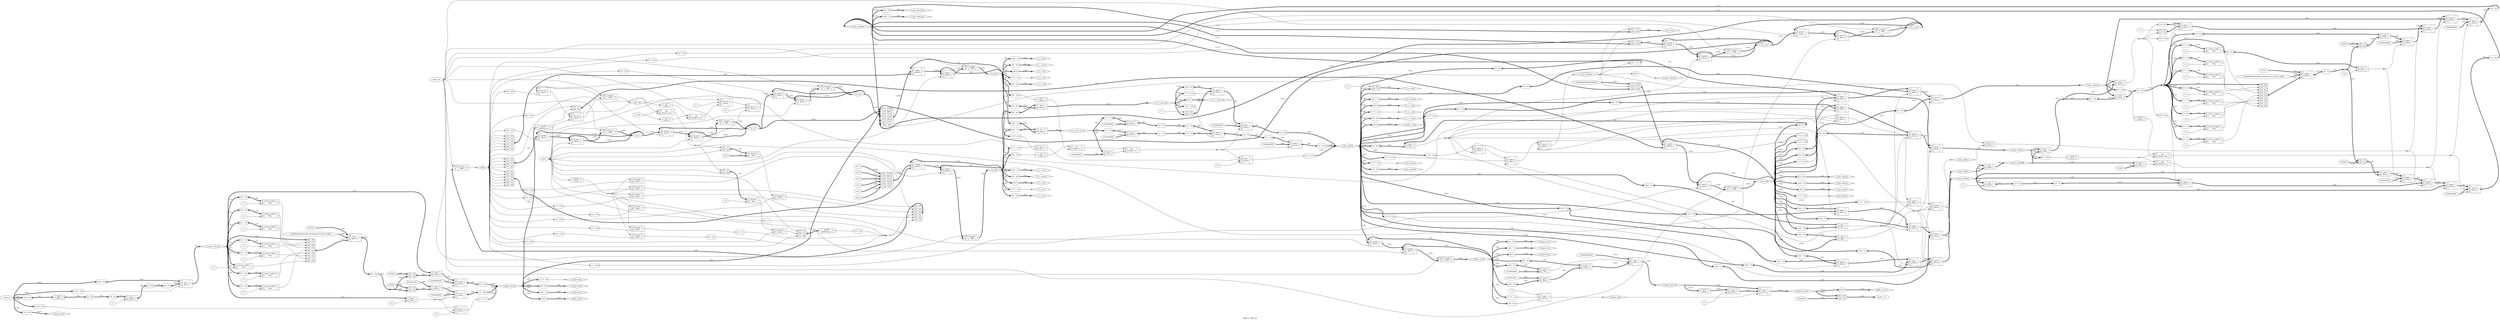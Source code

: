 digraph "IIR2sos_18bit_fp" {
label="IIR2sos_18bit_fp";
rankdir="LR";
remincross=true;
n2 [ shape=diamond, label="f_mac_add.eout", color="black", fontcolor="black" ];
n5 [ shape=diamond, label="f_mac_add.s1", color="black", fontcolor="black" ];
n6 [ shape=diamond, label="f_mac_add.s2", color="black", fontcolor="black" ];
n7 [ shape=diamond, label="f_mac_add.sb", color="black", fontcolor="black" ];
n8 [ shape=diamond, label="f_mac_add.ss", color="black", fontcolor="black" ];
n9 [ shape=diamond, label="f_mac_add.m1", color="black", fontcolor="black" ];
n10 [ shape=diamond, label="f_mac_add.m2", color="black", fontcolor="black" ];
n11 [ shape=diamond, label="f_mac_add.mb", color="black", fontcolor="black" ];
n12 [ shape=diamond, label="f_mac_add.ms", color="black", fontcolor="black" ];
n13 [ shape=diamond, label="f_mac_add.e1", color="black", fontcolor="black" ];
n14 [ shape=diamond, label="f_mac_add.e2", color="black", fontcolor="black" ];
n15 [ shape=diamond, label="f_mac_add.ediff", color="black", fontcolor="black" ];
n16 [ shape=diamond, label="f_mac_add.eb", color="black", fontcolor="black" ];
n17 [ shape=diamond, label="f_mac_add.es", color="black", fontcolor="black" ];
n18 [ shape=diamond, label="f_mac_add.f1", color="black", fontcolor="black" ];
n31 [ shape=diamond, label="f_mac_add.f2", color="black", fontcolor="black" ];
n49 [ shape=diamond, label="f_mac_add.fout", color="black", fontcolor="black" ];
n65 [ shape=diamond, label="f_c_x_v.f1", color="black", fontcolor="black" ];
n66 [ shape=diamond, label="f_c_x_v.f2", color="black", fontcolor="black" ];
n67 [ shape=diamond, label="f_c_x_v.fout", color="black", fontcolor="black" ];
n68 [ shape=diamond, label="f_c_x_v.sout", color="black", fontcolor="black" ];
n69 [ shape=diamond, label="f_c_x_v.mout", color="black", fontcolor="black" ];
n70 [ shape=diamond, label="f_c_x_v.eout", color="black", fontcolor="black" ];
n71 [ shape=diamond, label="f_c_x_v.s1", color="black", fontcolor="black" ];
n72 [ shape=diamond, label="f_c_x_v.s2", color="black", fontcolor="black" ];
n73 [ shape=diamond, label="f_c_x_v.m1", color="black", fontcolor="black" ];
n74 [ shape=diamond, label="f_c_x_v.m2", color="black", fontcolor="black" ];
n76 [ shape=diamond, label="f_c_x_v.e1", color="black", fontcolor="black" ];
n77 [ shape=diamond, label="f_c_x_v.sum_e1_e2", color="black", fontcolor="black" ];
n78 [ shape=diamond, label="f_c_x_v.mult_out", color="black", fontcolor="black" ];
n79 [ shape=diamond, label="f_c_x_v.e2", color="black", fontcolor="black" ];
n82 [ shape=diamond, label="f_mac_add.sout", color="black", fontcolor="black" ];
n89 [ shape=diamond, label="f_output.int_out", color="black", fontcolor="black" ];
n90 [ shape=diamond, label="f_c_x_v.mm.b", color="black", fontcolor="black" ];
n91 [ shape=diamond, label="f_output.fp_in", color="black", fontcolor="black" ];
n92 [ shape=diamond, label="f_output.abs_int", color="black", fontcolor="black" ];
n93 [ shape=diamond, label="f_output.sign", color="black", fontcolor="black" ];
n94 [ shape=diamond, label="f_output.m_in", color="black", fontcolor="black" ];
n95 [ shape=diamond, label="f_output.e_in", color="black", fontcolor="black" ];
n101 [ shape=diamond, label="f_input.int_in", color="black", fontcolor="black" ];
n102 [ shape=diamond, label="f_c_x_v.mm.a", color="black", fontcolor="black" ];
n103 [ shape=diamond, label="f_input.fp_out", color="black", fontcolor="black" ];
n105 [ shape=diamond, label="f_input.sign", color="black", fontcolor="black" ];
n106 [ shape=diamond, label="f_input.mout", color="black", fontcolor="black" ];
n107 [ shape=diamond, label="f_input.eout", color="black", fontcolor="black" ];
n109 [ shape=diamond, label="f_input.abs_int", color="black", fontcolor="black" ];
n123 [ shape=diamond, label="f_c_x_v.mm.out", color="black", fontcolor="black" ];
n124 [ shape=diamond, label="state", color="black", fontcolor="black" ];
n150 [ shape=diamond, label="f_mac_add.mout", color="black", fontcolor="black" ];
n160 [ shape=diamond, label="last_clk", color="black", fontcolor="black" ];
n162 [ shape=diamond, label="audio_in_FP", color="black", fontcolor="black" ];
n163 [ shape=diamond, label="audio_out_FP", color="black", fontcolor="black" ];
n164 [ shape=diamond, label="audio_out_int", color="black", fontcolor="black" ];
n165 [ shape=diamond, label="f1_y_n2", color="black", fontcolor="black" ];
n166 [ shape=diamond, label="f1_y_n1", color="black", fontcolor="black" ];
n167 [ shape=diamond, label="x1_n2", color="black", fontcolor="black" ];
n168 [ shape=diamond, label="x1_n1", color="black", fontcolor="black" ];
n169 [ shape=diamond, label="x1_n", color="black", fontcolor="black" ];
n170 [ shape=diamond, label="f_value", color="black", fontcolor="black" ];
n171 [ shape=diamond, label="f_mac_old", color="black", fontcolor="black" ];
n172 [ shape=diamond, label="f_coeff", color="black", fontcolor="black" ];
n173 [ shape=diamond, label="f_coeff_x_value", color="black", fontcolor="black" ];
n174 [ shape=diamond, label="f_mac_new", color="black", fontcolor="black" ];
n175 [ shape=octagon, label="reset", color="black", fontcolor="black" ];
n176 [ shape=octagon, label="lr_clk", color="black", fontcolor="black" ];
n177 [ shape=octagon, label="state_clk", color="black", fontcolor="black" ];
n178 [ shape=octagon, label="gain", color="black", fontcolor="black" ];
n179 [ shape=octagon, label="a13", color="black", fontcolor="black" ];
n180 [ shape=octagon, label="a12", color="black", fontcolor="black" ];
n181 [ shape=octagon, label="b13", color="black", fontcolor="black" ];
n182 [ shape=octagon, label="b12", color="black", fontcolor="black" ];
n183 [ shape=octagon, label="b11", color="black", fontcolor="black" ];
n184 [ shape=octagon, label="audio_in", color="black", fontcolor="black" ];
n185 [ shape=octagon, label="audio_out", color="black", fontcolor="black" ];
c188 [ shape=record, label="{{<p186> A}|$28\n$not|{<p187> Y}}" ];
x0 [ shape=record, style=rounded, label="<s0> 8:8 - 0:0 " ];
x0:e -> c188:p186:w [arrowhead=odiamond, arrowtail=odiamond, dir=both, color="black", label=""];
v1 [ label="4'1000" ];
c190 [ shape=record, label="{{<p186> A|<p189> B}|$29\n$gt|{<p187> Y}}" ];
c191 [ shape=record, label="{{<p186> A|<p189> B}|$30\n$logic_or|{<p187> Y}}" ];
c192 [ shape=record, label="{{<p186> A|<p189> B}|$31\n$shr|{<p187> Y}}" ];
c193 [ shape=record, label="{{<p186> A|<p189> B}|$32\n$eq|{<p187> Y}}" ];
c194 [ shape=record, label="{{<p186> A|<p189> B}|$33\n$add|{<p187> Y}}" ];
v2 [ label="9'000000000" ];
c196 [ shape=record, label="{{<p186> A|<p189> B|<p195> S}|$660\n$mux|{<p187> Y}}" ];
v4 [ label="1'1" ];
c197 [ shape=record, label="{{<p186> A|<p189> B}|$35\n$add|{<p187> Y}}" ];
x3 [ shape=record, style=rounded, label="<s0> 7:0 - 7:0 " ];
c197:p187:e -> x3:w [arrowhead=odiamond, arrowtail=odiamond, dir=both, color="black", style="setlinewidth(3)", label="<8>"];
c198 [ shape=record, label="{{<p186> A|<p189> B}|$36\n$sub|{<p187> Y}}" ];
x5 [ shape=record, style=rounded, label="<s0> 8:0 - 8:0 " ];
c198:p187:e -> x5:w [arrowhead=odiamond, arrowtail=odiamond, dir=both, color="black", style="setlinewidth(3)", label="<9>"];
x6 [ shape=record, style=rounded, label="<s0> 8:0 - 8:0 " ];
x6:e -> c198:p189:w [arrowhead=odiamond, arrowtail=odiamond, dir=both, color="black", style="setlinewidth(3)", label="<9>"];
v7 [ label="1'0" ];
c199 [ shape=record, label="{{<p186> A|<p189> B}|$37\n$eq|{<p187> Y}}" ];
x8 [ shape=record, style=rounded, label="<s0> 8:0 - 8:0 " ];
x8:e -> c199:p186:w [arrowhead=odiamond, arrowtail=odiamond, dir=both, color="black", style="setlinewidth(3)", label="<9>"];
v10 [ label="4'0000" ];
c200 [ shape=record, label="{{<p186> A|<p189> B}|$38\n$sub|{<p187> Y}}" ];
x9 [ shape=record, style=rounded, label="<s1> 3:0 - 7:4 |<s0> 3:0 - 3:0 " ];
x9:e -> c200:p189:w [arrowhead=odiamond, arrowtail=odiamond, dir=both, color="black", style="setlinewidth(3)", label="<8>"];
v12 [ label="4'0000" ];
c201 [ shape=record, label="{{<p186> A|<p189> B}|$39\n$shl|{<p187> Y}}" ];
x11 [ shape=record, style=rounded, label="<s1> 3:0 - 7:4 |<s0> 3:0 - 3:0 " ];
x11:e -> c201:p189:w [arrowhead=odiamond, arrowtail=odiamond, dir=both, color="black", style="setlinewidth(3)", label="<8>"];
x13 [ shape=record, style=rounded, label="<s0> 8:0 - 8:0 " ];
x13:e -> c201:p186:w [arrowhead=odiamond, arrowtail=odiamond, dir=both, color="black", style="setlinewidth(3)", label="<9>"];
v14 [ label="1'1" ];
c202 [ shape=record, label="{{<p186> A|<p189> B}|$706_CMP0\n$eq|{<p187> Y}}" ];
x15 [ shape=record, style=rounded, label="<s0> 8:7 - 1:0 " ];
x15:e -> c202:p186:w [arrowhead=odiamond, arrowtail=odiamond, dir=both, color="black", style="setlinewidth(3)", label="<2>"];
c203 [ shape=record, label="{{<p186> A|<p189> B}|$22\n$gt|{<p187> Y}}" ];
x16 [ shape=record, style=rounded, label="<s0> 8:0 - 8:0 " ];
x16:e -> c203:p189:w [arrowhead=odiamond, arrowtail=odiamond, dir=both, color="black", style="setlinewidth(3)", label="<9>"];
x17 [ shape=record, style=rounded, label="<s0> 8:0 - 8:0 " ];
x17:e -> c203:p186:w [arrowhead=odiamond, arrowtail=odiamond, dir=both, color="black", style="setlinewidth(3)", label="<9>"];
c204 [ shape=record, label="{{<p186> A|<p189> B|<p195> S}|$858\n$mux|{<p187> Y}}" ];
x18 [ shape=record, style=rounded, label="<s0> 16:9 - 7:0 " ];
x18:e -> c204:p189:w [arrowhead=odiamond, arrowtail=odiamond, dir=both, color="black", style="setlinewidth(3)", label="<8>"];
x19 [ shape=record, style=rounded, label="<s0> 16:9 - 7:0 " ];
x19:e -> c204:p186:w [arrowhead=odiamond, arrowtail=odiamond, dir=both, color="black", style="setlinewidth(3)", label="<8>"];
v21 [ label="9'000000000" ];
c205 [ shape=record, label="{{<p186> A|<p189> B|<p195> S}|$352\n$mux|{<p187> Y}}" ];
x20 [ shape=record, style=rounded, label="<s0> 8:0 - 8:0 " ];
c205:p187:e -> x20:w [arrowhead=odiamond, arrowtail=odiamond, dir=both, color="black", style="setlinewidth(3)", label="<9>"];
v23 [ label="8'00000000" ];
c206 [ shape=record, label="{{<p186> A|<p189> B|<p195> S}|$373\n$mux|{<p187> Y}}" ];
x22 [ shape=record, style=rounded, label="<s0> 7:0 - 16:9 " ];
c206:p187:e -> x22:w [arrowhead=odiamond, arrowtail=odiamond, dir=both, color="black", style="setlinewidth(3)", label="<8>"];
v24 [ label="1'1" ];
c207 [ shape=record, label="{{<p186> A|<p189> B}|$702_CMP0\n$eq|{<p187> Y}}" ];
x25 [ shape=record, style=rounded, label="<s0> 8:3 - 5:0 " ];
x25:e -> c207:p186:w [arrowhead=odiamond, arrowtail=odiamond, dir=both, color="black", style="setlinewidth(3)", label="<6>"];
v26 [ label="1'1" ];
c208 [ shape=record, label="{{<p186> A|<p189> B}|$701_CMP0\n$eq|{<p187> Y}}" ];
x27 [ shape=record, style=rounded, label="<s0> 8:2 - 6:0 " ];
x27:e -> c208:p186:w [arrowhead=odiamond, arrowtail=odiamond, dir=both, color="black", style="setlinewidth(3)", label="<7>"];
c209 [ shape=record, label="{{<p186> A|<p189> B}|$23\n$sub|{<p187> Y}}" ];
v28 [ label="1'1" ];
c210 [ shape=record, label="{{<p186> A|<p189> B}|$700_CMP0\n$eq|{<p187> Y}}" ];
x29 [ shape=record, style=rounded, label="<s0> 8:1 - 7:0 " ];
x29:e -> c210:p186:w [arrowhead=odiamond, arrowtail=odiamond, dir=both, color="black", style="setlinewidth(3)", label="<8>"];
c211 [ shape=record, label="{{<p186> A|<p189> B|<p195> S}|$849\n$mux|{<p187> Y}}" ];
x30 [ shape=record, style=rounded, label="<s0> 17:17 - 0:0 " ];
x30:e -> c211:p189:w [arrowhead=odiamond, arrowtail=odiamond, dir=both, color="black", label=""];
x31 [ shape=record, style=rounded, label="<s0> 17:17 - 0:0 " ];
x31:e -> c211:p186:w [arrowhead=odiamond, arrowtail=odiamond, dir=both, color="black", label=""];
v34 [ label="36'000000010010001101000101011001111000" ];
v35 [ label="4'1001" ];
c212 [ shape=record, label="{{<p186> A|<p189> B|<p195> S}|$698\n$pmux|{<p187> Y}}" ];
x32 [ shape=record, style=rounded, label="<s0> 3:0 - 3:0 " ];
c212:p187:e -> x32:w [arrowhead=odiamond, arrowtail=odiamond, dir=both, color="black", style="setlinewidth(3)", label="<4>"];
x33 [ shape=record, style=rounded, label="<s8> 8:8 - 8:8 |<s7> 0:0 - 7:7 |<s6> 0:0 - 6:6 |<s5> 0:0 - 5:5 |<s4> 0:0 - 4:4 |<s3> 0:0 - 3:3 |<s2> 0:0 - 2:2 |<s1> 0:0 - 1:1 |<s0> 0:0 - 0:0 " ];
x33:e -> c212:p195:w [arrowhead=odiamond, arrowtail=odiamond, dir=both, color="black", style="setlinewidth(3)", label="<9>"];
c213 [ shape=record, label="{{<p186> A|<p189> B|<p195> S}|$458\n$mux|{<p187> Y}}" ];
c214 [ shape=record, label="{{<p186> A|<p189> B|<p195> S}|$784\n$mux|{<p187> Y}}" ];
x36 [ shape=record, style=rounded, label="<s0> 17:17 - 0:0 " ];
x36:e -> c214:p189:w [arrowhead=odiamond, arrowtail=odiamond, dir=both, color="black", label=""];
c215 [ shape=record, label="{{<p186> A|<p189> B|<p195> S}|$480\n$mux|{<p187> Y}}" ];
c216 [ shape=record, label="{{<p186> A|<p189> B|<p195> S}|$835\n$mux|{<p187> Y}}" ];
x37 [ shape=record, style=rounded, label="<s0> 16:9 - 7:0 " ];
x37:e -> c216:p189:w [arrowhead=odiamond, arrowtail=odiamond, dir=both, color="black", style="setlinewidth(3)", label="<8>"];
c217 [ shape=record, label="{{<p186> A|<p189> B|<p195> S}|$867\n$mux|{<p187> Y}}" ];
x38 [ shape=record, style=rounded, label="<s0> 8:0 - 8:0 " ];
x38:e -> c217:p189:w [arrowhead=odiamond, arrowtail=odiamond, dir=both, color="black", style="setlinewidth(3)", label="<9>"];
x39 [ shape=record, style=rounded, label="<s0> 8:0 - 8:0 " ];
x39:e -> c217:p186:w [arrowhead=odiamond, arrowtail=odiamond, dir=both, color="black", style="setlinewidth(3)", label="<9>"];
c218 [ shape=record, label="{{<p186> A|<p189> B|<p195> S}|$894\n$mux|{<p187> Y}}" ];
x40 [ shape=record, style=rounded, label="<s0> 8:0 - 8:0 " ];
x40:e -> c218:p189:w [arrowhead=odiamond, arrowtail=odiamond, dir=both, color="black", style="setlinewidth(3)", label="<9>"];
x41 [ shape=record, style=rounded, label="<s0> 8:0 - 8:0 " ];
x41:e -> c218:p186:w [arrowhead=odiamond, arrowtail=odiamond, dir=both, color="black", style="setlinewidth(3)", label="<9>"];
c219 [ shape=record, label="{{<p186> A}|$26\n$not|{<p187> Y}}" ];
x42 [ shape=record, style=rounded, label="<s0> 8:8 - 0:0 " ];
x42:e -> c219:p186:w [arrowhead=odiamond, arrowtail=odiamond, dir=both, color="black", label=""];
c220 [ shape=record, label="{{<p186> A|<p189> B|<p195> S}|$843\n$mux|{<p187> Y}}" ];
x43 [ shape=record, style=rounded, label="<s0> 8:0 - 8:0 " ];
x43:e -> c220:p189:w [arrowhead=odiamond, arrowtail=odiamond, dir=both, color="black", style="setlinewidth(3)", label="<9>"];
c221 [ shape=record, label="{{<p186> A|<p189> B|<p195> S}|$827\n$mux|{<p187> Y}}" ];
x44 [ shape=record, style=rounded, label="<s0> 17:17 - 0:0 " ];
x44:e -> c221:p189:w [arrowhead=odiamond, arrowtail=odiamond, dir=both, color="black", label=""];
v45 [ label="1'1" ];
c222 [ shape=record, label="{{<p186> A|<p189> B}|$705_CMP0\n$eq|{<p187> Y}}" ];
x46 [ shape=record, style=rounded, label="<s0> 8:6 - 2:0 " ];
x46:e -> c222:p186:w [arrowhead=odiamond, arrowtail=odiamond, dir=both, color="black", style="setlinewidth(3)", label="<3>"];
c223 [ shape=record, label="{{<p186> A|<p189> B|<p195> S}|$546\n$mux|{<p187> Y}}" ];
c224 [ shape=record, label="{{<p186> A|<p189> B|<p195> S}|$763\n$mux|{<p187> Y}}" ];
x47 [ shape=record, style=rounded, label="<s0> 17:17 - 0:0 " ];
x47:e -> c224:p189:w [arrowhead=odiamond, arrowtail=odiamond, dir=both, color="black", label=""];
c225 [ shape=record, label="{{<p186> A|<p189> B|<p195> S}|$819\n$mux|{<p187> Y}}" ];
x48 [ shape=record, style=rounded, label="<s0> 8:0 - 8:0 " ];
x48:e -> c225:p189:w [arrowhead=odiamond, arrowtail=odiamond, dir=both, color="black", style="setlinewidth(3)", label="<9>"];
c226 [ shape=record, label="{{<p186> A|<p189> B|<p195> S}|$569\n$mux|{<p187> Y}}" ];
v49 [ label="8'00000000" ];
c227 [ shape=record, label="{{<p186> A|<p189> B|<p195> S}|$684\n$mux|{<p187> Y}}" ];
c228 [ shape=record, label="{{<p186> A|<p189> B|<p195> S}|$885\n$mux|{<p187> Y}}" ];
x50 [ shape=record, style=rounded, label="<s0> 16:9 - 7:0 " ];
x50:e -> c228:p189:w [arrowhead=odiamond, arrowtail=odiamond, dir=both, color="black", style="setlinewidth(3)", label="<8>"];
x51 [ shape=record, style=rounded, label="<s0> 16:9 - 7:0 " ];
x51:e -> c228:p186:w [arrowhead=odiamond, arrowtail=odiamond, dir=both, color="black", style="setlinewidth(3)", label="<8>"];
v54 [ label="1'1" ];
c229 [ shape=record, label="{{<p186> A|<p189> B|<p195> S}|$591\n$mux|{<p187> Y}}" ];
x52 [ shape=record, style=rounded, label="<s0> 9:9 - 0:0 " ];
x52:e -> c229:p195:w [arrowhead=odiamond, arrowtail=odiamond, dir=both, color="black", label=""];
x53 [ shape=record, style=rounded, label="<s1> 0:0 - 8:8 |<s0> 8:1 - 7:0 " ];
x53:e -> c229:p189:w [arrowhead=odiamond, arrowtail=odiamond, dir=both, color="black", style="setlinewidth(3)", label="<9>"];
x55 [ shape=record, style=rounded, label="<s0> 8:0 - 8:0 " ];
x55:e -> c229:p186:w [arrowhead=odiamond, arrowtail=odiamond, dir=both, color="black", style="setlinewidth(3)", label="<9>"];
c230 [ shape=record, label="{{<p186> A|<p189> B|<p195> S}|$811\n$mux|{<p187> Y}}" ];
x56 [ shape=record, style=rounded, label="<s0> 16:9 - 7:0 " ];
x56:e -> c230:p189:w [arrowhead=odiamond, arrowtail=odiamond, dir=both, color="black", style="setlinewidth(3)", label="<8>"];
c231 [ shape=record, label="{{<p186> A|<p189> B|<p195> S}|$876\n$mux|{<p187> Y}}" ];
x57 [ shape=record, style=rounded, label="<s0> 17:17 - 0:0 " ];
x57:e -> c231:p189:w [arrowhead=odiamond, arrowtail=odiamond, dir=both, color="black", label=""];
x58 [ shape=record, style=rounded, label="<s0> 17:17 - 0:0 " ];
x58:e -> c231:p186:w [arrowhead=odiamond, arrowtail=odiamond, dir=both, color="black", label=""];
c232 [ shape=record, label="{{<p186> A|<p189> B|<p195> S}|$770\n$mux|{<p187> Y}}" ];
x59 [ shape=record, style=rounded, label="<s0> 16:9 - 7:0 " ];
x59:e -> c232:p189:w [arrowhead=odiamond, arrowtail=odiamond, dir=both, color="black", style="setlinewidth(3)", label="<8>"];
c233 [ shape=record, label="{{<p186> A|<p189> B|<p195> S}|$615\n$mux|{<p187> Y}}" ];
x60 [ shape=record, style=rounded, label="<s0> 9:9 - 0:0 " ];
x60:e -> c233:p195:w [arrowhead=odiamond, arrowtail=odiamond, dir=both, color="black", label=""];
x61 [ shape=record, style=rounded, label="<s0> 7:0 - 7:0 " ];
x61:e -> c233:p189:w [arrowhead=odiamond, arrowtail=odiamond, dir=both, color="black", style="setlinewidth(3)", label="<8>"];
c234 [ shape=record, label="{{<p186> A|<p189> B|<p195> S}|$803\n$mux|{<p187> Y}}" ];
x62 [ shape=record, style=rounded, label="<s0> 17:17 - 0:0 " ];
x62:e -> c234:p189:w [arrowhead=odiamond, arrowtail=odiamond, dir=both, color="black", label=""];
c235 [ shape=record, label="{{<p186> A|<p189> B|<p195> S}|$798\n$mux|{<p187> Y}}" ];
x63 [ shape=record, style=rounded, label="<s0> 8:0 - 8:0 " ];
x63:e -> c235:p189:w [arrowhead=odiamond, arrowtail=odiamond, dir=both, color="black", style="setlinewidth(3)", label="<9>"];
v64 [ label="1'1" ];
c236 [ shape=record, label="{{<p186> A|<p189> B}|$699_CMP0\n$eq|{<p187> Y}}" ];
x65 [ shape=record, style=rounded, label="<s0> 8:0 - 8:0 " ];
x65:e -> c236:p186:w [arrowhead=odiamond, arrowtail=odiamond, dir=both, color="black", style="setlinewidth(3)", label="<9>"];
v66 [ label="1'1" ];
c237 [ shape=record, label="{{<p186> A|<p189> B}|$703_CMP0\n$eq|{<p187> Y}}" ];
x67 [ shape=record, style=rounded, label="<s0> 8:4 - 4:0 " ];
x67:e -> c237:p186:w [arrowhead=odiamond, arrowtail=odiamond, dir=both, color="black", style="setlinewidth(3)", label="<5>"];
c238 [ shape=record, label="{{<p186> A|<p189> B|<p195> S}|$791\n$mux|{<p187> Y}}" ];
x68 [ shape=record, style=rounded, label="<s0> 16:9 - 7:0 " ];
x68:e -> c238:p189:w [arrowhead=odiamond, arrowtail=odiamond, dir=both, color="black", style="setlinewidth(3)", label="<8>"];
v69 [ label="1'1" ];
c239 [ shape=record, label="{{<p186> A|<p189> B}|$704_CMP0\n$eq|{<p187> Y}}" ];
x70 [ shape=record, style=rounded, label="<s0> 8:5 - 3:0 " ];
x70:e -> c239:p186:w [arrowhead=odiamond, arrowtail=odiamond, dir=both, color="black", style="setlinewidth(3)", label="<4>"];
c240 [ shape=record, label="{{<p186> A|<p189> B|<p195> S}|$777\n$mux|{<p187> Y}}" ];
x71 [ shape=record, style=rounded, label="<s0> 8:0 - 8:0 " ];
x71:e -> c240:p189:w [arrowhead=odiamond, arrowtail=odiamond, dir=both, color="black", style="setlinewidth(3)", label="<9>"];
c241 [ shape=record, label="{{<p186> A|<p189> B}|$18\n$mul|{<p187> Y}}" ];
x72 [ shape=record, style=rounded, label="<s0> 8:0 - 8:0 " ];
x72:e -> c241:p189:w [arrowhead=odiamond, arrowtail=odiamond, dir=both, color="black", style="setlinewidth(3)", label="<9>"];
x73 [ shape=record, style=rounded, label="<s0> 8:0 - 8:0 " ];
x73:e -> c241:p186:w [arrowhead=odiamond, arrowtail=odiamond, dir=both, color="black", style="setlinewidth(3)", label="<9>"];
c242 [ shape=record, label="{{<p186> A}|$9\n$not|{<p187> Y}}" ];
x74 [ shape=record, style=rounded, label="<s0> 8:8 - 0:0 " ];
x74:e -> c242:p186:w [arrowhead=odiamond, arrowtail=odiamond, dir=both, color="black", label=""];
c243 [ shape=record, label="{{<p186> A}|$10\n$not|{<p187> Y}}" ];
x75 [ shape=record, style=rounded, label="<s0> 8:8 - 0:0 " ];
x75:e -> c243:p186:w [arrowhead=odiamond, arrowtail=odiamond, dir=both, color="black", label=""];
c244 [ shape=record, label="{{<p186> A|<p189> B}|$11\n$logic_or|{<p187> Y}}" ];
v76 [ label="8'10000010" ];
c245 [ shape=record, label="{{<p186> A|<p189> B}|$12\n$lt|{<p187> Y}}" ];
c246 [ shape=record, label="{{<p186> A|<p189> B}|$13\n$logic_or|{<p187> Y}}" ];
c247 [ shape=record, label="{{<p186> A|<p189> B}|$14\n$xor|{<p187> Y}}" ];
x77 [ shape=record, style=rounded, label="<s0> 17:17 - 0:0 " ];
x77:e -> c247:p189:w [arrowhead=odiamond, arrowtail=odiamond, dir=both, color="black", label=""];
x78 [ shape=record, style=rounded, label="<s0> 17:17 - 0:0 " ];
x78:e -> c247:p186:w [arrowhead=odiamond, arrowtail=odiamond, dir=both, color="black", label=""];
v81 [ label="1'1" ];
c248 [ shape=record, label="{{<p186> A|<p189> B|<p195> S}|$936\n$mux|{<p187> Y}}" ];
x79 [ shape=record, style=rounded, label="<s0> 17:17 - 0:0 " ];
x79:e -> c248:p195:w [arrowhead=odiamond, arrowtail=odiamond, dir=both, color="black", label=""];
x80 [ shape=record, style=rounded, label="<s1> 0:0 - 8:8 |<s0> 16:9 - 7:0 " ];
x80:e -> c248:p189:w [arrowhead=odiamond, arrowtail=odiamond, dir=both, color="black", style="setlinewidth(3)", label="<9>"];
x82 [ shape=record, style=rounded, label="<s0> 16:8 - 8:0 " ];
x82:e -> c248:p186:w [arrowhead=odiamond, arrowtail=odiamond, dir=both, color="black", style="setlinewidth(3)", label="<9>"];
v84 [ label="8'10000000" ];
c249 [ shape=record, label="{{<p186> A|<p189> B}|$16\n$sub|{<p187> Y}}" ];
x83 [ shape=record, style=rounded, label="<s0> 7:0 - 7:0 " ];
c249:p187:e -> x83:w [arrowhead=odiamond, arrowtail=odiamond, dir=both, color="black", style="setlinewidth(3)", label="<8>"];
x85 [ shape=record, style=rounded, label="<s0> 7:0 - 7:0 " ];
x85:e -> c249:p186:w [arrowhead=odiamond, arrowtail=odiamond, dir=both, color="black", style="setlinewidth(3)", label="<8>"];
v87 [ label="8'10000001" ];
c250 [ shape=record, label="{{<p186> A|<p189> B}|$17\n$sub|{<p187> Y}}" ];
x86 [ shape=record, style=rounded, label="<s0> 7:0 - 7:0 " ];
c250:p187:e -> x86:w [arrowhead=odiamond, arrowtail=odiamond, dir=both, color="black", style="setlinewidth(3)", label="<8>"];
x88 [ shape=record, style=rounded, label="<s0> 7:0 - 7:0 " ];
x88:e -> c250:p186:w [arrowhead=odiamond, arrowtail=odiamond, dir=both, color="black", style="setlinewidth(3)", label="<8>"];
v90 [ label="9'000000000" ];
c251 [ shape=record, label="{{<p186> A|<p189> B|<p195> S}|$917\n$mux|{<p187> Y}}" ];
x89 [ shape=record, style=rounded, label="<s0> 8:0 - 8:0 " ];
c251:p187:e -> x89:w [arrowhead=odiamond, arrowtail=odiamond, dir=both, color="black", style="setlinewidth(3)", label="<9>"];
v92 [ label="8'00000000" ];
c252 [ shape=record, label="{{<p186> A|<p189> B|<p195> S}|$922\n$mux|{<p187> Y}}" ];
x91 [ shape=record, style=rounded, label="<s0> 7:0 - 16:9 " ];
c252:p187:e -> x91:w [arrowhead=odiamond, arrowtail=odiamond, dir=both, color="black", style="setlinewidth(3)", label="<8>"];
x93 [ shape=record, style=rounded, label="<s0> 7:0 - 7:0 " ];
x93:e -> c252:p186:w [arrowhead=odiamond, arrowtail=odiamond, dir=both, color="black", style="setlinewidth(3)", label="<8>"];
v95 [ label="1'0" ];
c253 [ shape=record, label="{{<p186> A|<p189> B|<p195> S}|$927\n$mux|{<p187> Y}}" ];
x94 [ shape=record, style=rounded, label="<s0> 0:0 - 17:17 " ];
c253:p187:e -> x94:w [arrowhead=odiamond, arrowtail=odiamond, dir=both, color="black", label=""];
c254 [ shape=record, label="{{<p186> A|<p189> B|<p195> S}|$930\n$mux|{<p187> Y}}" ];
x96 [ shape=record, style=rounded, label="<s0> 7:0 - 7:0 " ];
c254:p187:e -> x96:w [arrowhead=odiamond, arrowtail=odiamond, dir=both, color="black", style="setlinewidth(3)", label="<8>"];
x97 [ shape=record, style=rounded, label="<s0> 17:17 - 0:0 " ];
x97:e -> c254:p195:w [arrowhead=odiamond, arrowtail=odiamond, dir=both, color="black", label=""];
x98 [ shape=record, style=rounded, label="<s0> 7:0 - 7:0 " ];
x98:e -> c254:p189:w [arrowhead=odiamond, arrowtail=odiamond, dir=both, color="black", style="setlinewidth(3)", label="<8>"];
x99 [ shape=record, style=rounded, label="<s0> 7:0 - 7:0 " ];
x99:e -> c254:p186:w [arrowhead=odiamond, arrowtail=odiamond, dir=both, color="black", style="setlinewidth(3)", label="<8>"];
v100 [ label="8'10000000" ];
c255 [ shape=record, label="{{<p186> A|<p189> B}|$49\n$gt|{<p187> Y}}" ];
x101 [ shape=record, style=rounded, label="<s0> 16:9 - 7:0 " ];
x101:e -> c255:p186:w [arrowhead=odiamond, arrowtail=odiamond, dir=both, color="black", style="setlinewidth(3)", label="<8>"];
v103 [ label="8'10001001" ];
c256 [ shape=record, label="{{<p186> A|<p189> B}|$50\n$sub|{<p187> Y}}" ];
x102 [ shape=record, style=rounded, label="<s0> 16:9 - 7:0 " ];
x102:e -> c256:p189:w [arrowhead=odiamond, arrowtail=odiamond, dir=both, color="black", style="setlinewidth(3)", label="<8>"];
c257 [ shape=record, label="{{<p186> A|<p189> B}|$51\n$shr|{<p187> Y}}" ];
x104 [ shape=record, style=rounded, label="<s0> 8:0 - 8:0 " ];
x104:e -> c257:p186:w [arrowhead=odiamond, arrowtail=odiamond, dir=both, color="black", style="setlinewidth(3)", label="<9>"];
v105 [ label="10'0000000000" ];
c258 [ shape=record, label="{{<p186> A|<p189> B|<p195> S}|$52\n$mux|{<p187> Y}}" ];
c259 [ shape=record, label="{{<p186> A}|$53\n$not|{<p187> Y}}" ];
v106 [ label="1'1" ];
c260 [ shape=record, label="{{<p186> A|<p189> B}|$54\n$add|{<p187> Y}}" ];
c261 [ shape=record, label="{{<p186> A|<p189> B|<p195> S}|$55\n$mux|{<p187> Y}}" ];
v108 [ label="1'1" ];
c262 [ shape=record, label="{{<p186> A|<p189> B}|$41\n$add|{<p187> Y}}" ];
x107 [ shape=record, style=rounded, label="<s0> 8:0 - 8:0 " ];
c262:p187:e -> x107:w [arrowhead=odiamond, arrowtail=odiamond, dir=both, color="black", style="setlinewidth(3)", label="<9>"];
x109 [ shape=record, style=rounded, label="<s0> 8:0 - 8:0 " ];
x109:e -> c262:p186:w [arrowhead=odiamond, arrowtail=odiamond, dir=both, color="black", style="setlinewidth(3)", label="<9>"];
c263 [ shape=record, label="{{<p186> A|<p189> B|<p195> S}|$42\n$mux|{<p187> Y}}" ];
x110 [ shape=record, style=rounded, label="<s0> 15:15 - 0:0 " ];
x110:e -> c263:p195:w [arrowhead=odiamond, arrowtail=odiamond, dir=both, color="black", label=""];
x111 [ shape=record, style=rounded, label="<s0> 8:0 - 8:0 " ];
x111:e -> c263:p189:w [arrowhead=odiamond, arrowtail=odiamond, dir=both, color="black", style="setlinewidth(3)", label="<9>"];
x112 [ shape=record, style=rounded, label="<s0> 14:6 - 8:0 " ];
x112:e -> c263:p186:w [arrowhead=odiamond, arrowtail=odiamond, dir=both, color="black", style="setlinewidth(3)", label="<9>"];
v113 [ label="1'0" ];
c264 [ shape=record, label="{{<p186> A|<p189> B}|$44\n$eq|{<p187> Y}}" ];
v115 [ label="4'0000" ];
c265 [ shape=record, label="{{<p186> A|<p189> B}|$45\n$shl|{<p187> Y}}" ];
x114 [ shape=record, style=rounded, label="<s1> 3:0 - 7:4 |<s0> 3:0 - 3:0 " ];
x114:e -> c265:p189:w [arrowhead=odiamond, arrowtail=odiamond, dir=both, color="black", style="setlinewidth(3)", label="<8>"];
v117 [ label="4'0000" ];
v118 [ label="8'10001001" ];
c266 [ shape=record, label="{{<p186> A|<p189> B}|$46\n$sub|{<p187> Y}}" ];
x116 [ shape=record, style=rounded, label="<s1> 3:0 - 7:4 |<s0> 3:0 - 3:0 " ];
x116:e -> c266:p189:w [arrowhead=odiamond, arrowtail=odiamond, dir=both, color="black", style="setlinewidth(3)", label="<8>"];
c267 [ shape=record, label="{{<p186> A|<p189> B}|$21\n$gt|{<p187> Y}}" ];
x119 [ shape=record, style=rounded, label="<s0> 16:9 - 7:0 " ];
x119:e -> c267:p189:w [arrowhead=odiamond, arrowtail=odiamond, dir=both, color="black", style="setlinewidth(3)", label="<8>"];
x120 [ shape=record, style=rounded, label="<s0> 16:9 - 7:0 " ];
x120:e -> c267:p186:w [arrowhead=odiamond, arrowtail=odiamond, dir=both, color="black", style="setlinewidth(3)", label="<8>"];
v122 [ label="8'00000000" ];
c268 [ shape=record, label="{{<p186> A|<p189> B|<p195> S}|$115\n$mux|{<p187> Y}}" ];
x121 [ shape=record, style=rounded, label="<s0> 7:0 - 16:9 " ];
c268:p187:e -> x121:w [arrowhead=odiamond, arrowtail=odiamond, dir=both, color="black", style="setlinewidth(3)", label="<8>"];
v124 [ label="9'000000000" ];
c269 [ shape=record, label="{{<p186> A|<p189> B|<p195> S}|$128\n$mux|{<p187> Y}}" ];
x123 [ shape=record, style=rounded, label="<s0> 8:0 - 8:0 " ];
c269:p187:e -> x123:w [arrowhead=odiamond, arrowtail=odiamond, dir=both, color="black", style="setlinewidth(3)", label="<9>"];
v126 [ label="1'0" ];
c270 [ shape=record, label="{{<p186> A|<p189> B|<p195> S}|$141\n$mux|{<p187> Y}}" ];
x125 [ shape=record, style=rounded, label="<s0> 0:0 - 17:17 " ];
c270:p187:e -> x125:w [arrowhead=odiamond, arrowtail=odiamond, dir=both, color="black", label=""];
x127 [ shape=record, style=rounded, label="<s0> 15:15 - 0:0 " ];
x127:e -> c270:p186:w [arrowhead=odiamond, arrowtail=odiamond, dir=both, color="black", label=""];
c271 [ shape=record, label="{{<p186> A|<p189> B}|$27\n$logic_and|{<p187> Y}}" ];
v128 [ label="1'1" ];
c272 [ shape=record, label="{{<p186> A|<p189> B}|$158_CMP0\n$eq|{<p187> Y}}" ];
v131 [ label="36'000000010010001101000101011001111000" ];
v132 [ label="4'1001" ];
c273 [ shape=record, label="{{<p186> A|<p189> B|<p195> S}|$157\n$pmux|{<p187> Y}}" ];
x129 [ shape=record, style=rounded, label="<s0> 3:0 - 3:0 " ];
c273:p187:e -> x129:w [arrowhead=odiamond, arrowtail=odiamond, dir=both, color="black", style="setlinewidth(3)", label="<4>"];
x130 [ shape=record, style=rounded, label="<s8> 8:8 - 8:8 |<s7> 0:0 - 7:7 |<s6> 0:0 - 6:6 |<s5> 0:0 - 5:5 |<s4> 0:0 - 4:4 |<s3> 0:0 - 3:3 |<s2> 0:0 - 2:2 |<s1> 0:0 - 1:1 |<s0> 0:0 - 0:0 " ];
x130:e -> c273:p195:w [arrowhead=odiamond, arrowtail=odiamond, dir=both, color="black", style="setlinewidth(3)", label="<9>"];
v133 [ label="1'1" ];
c274 [ shape=record, label="{{<p186> A|<p189> B}|$159_CMP0\n$eq|{<p187> Y}}" ];
x134 [ shape=record, style=rounded, label="<s0> 8:1 - 7:0 " ];
x134:e -> c274:p186:w [arrowhead=odiamond, arrowtail=odiamond, dir=both, color="black", style="setlinewidth(3)", label="<8>"];
v135 [ label="1'1" ];
c275 [ shape=record, label="{{<p186> A|<p189> B}|$160_CMP0\n$eq|{<p187> Y}}" ];
x136 [ shape=record, style=rounded, label="<s0> 8:2 - 6:0 " ];
x136:e -> c275:p186:w [arrowhead=odiamond, arrowtail=odiamond, dir=both, color="black", style="setlinewidth(3)", label="<7>"];
v137 [ label="1'1" ];
c276 [ shape=record, label="{{<p186> A|<p189> B}|$161_CMP0\n$eq|{<p187> Y}}" ];
x138 [ shape=record, style=rounded, label="<s0> 8:3 - 5:0 " ];
x138:e -> c276:p186:w [arrowhead=odiamond, arrowtail=odiamond, dir=both, color="black", style="setlinewidth(3)", label="<6>"];
v139 [ label="1'1" ];
c277 [ shape=record, label="{{<p186> A|<p189> B}|$162_CMP0\n$eq|{<p187> Y}}" ];
x140 [ shape=record, style=rounded, label="<s0> 8:4 - 4:0 " ];
x140:e -> c277:p186:w [arrowhead=odiamond, arrowtail=odiamond, dir=both, color="black", style="setlinewidth(3)", label="<5>"];
v141 [ label="1'1" ];
c278 [ shape=record, label="{{<p186> A|<p189> B}|$163_CMP0\n$eq|{<p187> Y}}" ];
x142 [ shape=record, style=rounded, label="<s0> 8:5 - 3:0 " ];
x142:e -> c278:p186:w [arrowhead=odiamond, arrowtail=odiamond, dir=both, color="black", style="setlinewidth(3)", label="<4>"];
v143 [ label="1'1" ];
c279 [ shape=record, label="{{<p186> A|<p189> B}|$164_CMP0\n$eq|{<p187> Y}}" ];
x144 [ shape=record, style=rounded, label="<s0> 8:6 - 2:0 " ];
x144:e -> c279:p186:w [arrowhead=odiamond, arrowtail=odiamond, dir=both, color="black", style="setlinewidth(3)", label="<3>"];
v145 [ label="1'1" ];
c280 [ shape=record, label="{{<p186> A|<p189> B}|$165_CMP0\n$eq|{<p187> Y}}" ];
x146 [ shape=record, style=rounded, label="<s0> 8:7 - 1:0 " ];
x146:e -> c280:p186:w [arrowhead=odiamond, arrowtail=odiamond, dir=both, color="black", style="setlinewidth(3)", label="<2>"];
c281 [ shape=record, label="{{<p186> A|<p189> B}|$1306\n$and|{<p187> Y}}" ];
x147 [ shape=record, style=rounded, label="<s0> 0:0 - 0:0 " ];
x147:e -> c281:p189:w [arrowhead=odiamond, arrowtail=odiamond, dir=both, color="black", label=""];
c282 [ shape=record, label="{{<p186> A|<p189> B}|$1294\n$and|{<p187> Y}}" ];
x148 [ shape=record, style=rounded, label="<s0> 0:0 - 0:0 " ];
x148:e -> c282:p189:w [arrowhead=odiamond, arrowtail=odiamond, dir=both, color="black", label=""];
v149 [ label="2'10" ];
c283 [ shape=record, label="{{<p186> A|<p189> B}|$1292\n$eq|{<p187> Y}}" ];
x150 [ shape=record, style=rounded, label="<s1> 0:0 - 1:1 |<s0> 0:0 - 0:0 " ];
x150:e -> c283:p186:w [arrowhead=odiamond, arrowtail=odiamond, dir=both, color="black", style="setlinewidth(3)", label="<2>"];
c284 [ shape=record, label="{{<p186> A|<p189> B}|$1290\n$and|{<p187> Y}}" ];
x151 [ shape=record, style=rounded, label="<s0> 0:0 - 4:4 " ];
c284:p187:e -> x151:w [arrowhead=odiamond, arrowtail=odiamond, dir=both, color="black", label=""];
x152 [ shape=record, style=rounded, label="<s0> 6:6 - 0:0 " ];
x152:e -> c284:p189:w [arrowhead=odiamond, arrowtail=odiamond, dir=both, color="black", label=""];
v153 [ label="1'0" ];
c285 [ shape=record, label="{{<p186> A|<p189> B}|$1304\n$eq|{<p187> Y}}" ];
x154 [ shape=record, style=rounded, label="<s1> 0:0 - 1:1 |<s0> 0:0 - 0:0 " ];
x154:e -> c285:p186:w [arrowhead=odiamond, arrowtail=odiamond, dir=both, color="black", style="setlinewidth(3)", label="<2>"];
c286 [ shape=record, label="{{<p186> A|<p189> B}|$1286\n$and|{<p187> Y}}" ];
x155 [ shape=record, style=rounded, label="<s0> 0:0 - 3:3 " ];
c286:p187:e -> x155:w [arrowhead=odiamond, arrowtail=odiamond, dir=both, color="black", label=""];
x156 [ shape=record, style=rounded, label="<s0> 5:5 - 0:0 " ];
x156:e -> c286:p189:w [arrowhead=odiamond, arrowtail=odiamond, dir=both, color="black", label=""];
c287 [ shape=record, label="{{<p186> A|<p189> B}|$1302\n$and|{<p187> Y}}" ];
x157 [ shape=record, style=rounded, label="<s0> 3:3 - 0:0 " ];
x157:e -> c287:p189:w [arrowhead=odiamond, arrowtail=odiamond, dir=both, color="black", label=""];
c288 [ shape=record, label="{{<p186> A|<p189> B}|$1282\n$and|{<p187> Y}}" ];
x158 [ shape=record, style=rounded, label="<s0> 7:7 - 0:0 " ];
x158:e -> c288:p189:w [arrowhead=odiamond, arrowtail=odiamond, dir=both, color="black", label=""];
c289 [ shape=record, label="{{<p186> A}|$1300\n$not|{<p187> Y}}" ];
c290 [ shape=record, label="{{<p186> A|<p189> B}|$1278\n$and|{<p187> Y}}" ];
x159 [ shape=record, style=rounded, label="<s0> 0:0 - 1:1 " ];
c290:p187:e -> x159:w [arrowhead=odiamond, arrowtail=odiamond, dir=both, color="black", label=""];
x160 [ shape=record, style=rounded, label="<s0> 4:4 - 0:0 " ];
x160:e -> c290:p189:w [arrowhead=odiamond, arrowtail=odiamond, dir=both, color="black", label=""];
c291 [ shape=record, label="{{<p186> A|<p189> B}|$1298\n$and|{<p187> Y}}" ];
x161 [ shape=record, style=rounded, label="<s0> 2:2 - 0:0 " ];
x161:e -> c291:p189:w [arrowhead=odiamond, arrowtail=odiamond, dir=both, color="black", label=""];
c295 [ shape=record, label="{{<p292> CLK|<p293> D}|$1272\n$dff|{<p294> Q}}" ];
x162 [ shape=record, style=rounded, label="<s5> 0:0 - 7:7 |<s4> 0:0 - 6:6 |<s3> 0:0 - 5:5 |<s2> 4:3 - 4:3 |<s1> 0:0 - 2:2 |<s0> 1:0 - 1:0 " ];
x162:e -> c295:p293:w [arrowhead=odiamond, arrowtail=odiamond, dir=both, color="black", style="setlinewidth(3)", label="<8>"];
c296 [ shape=record, label="{{<p186> A|<p189> B|<p195> S}|$1092\n$mux|{<p187> Y}}" ];
c297 [ shape=record, label="{{<p292> CLK|<p293> D}|$1249\n$dff|{<p294> Q}}" ];
c298 [ shape=record, label="{{<p292> CLK|<p293> D}|$1248\n$dff|{<p294> Q}}" ];
c299 [ shape=record, label="{{<p186> A|<p189> B|<p195> S}|$1129\n$mux|{<p187> Y}}" ];
c300 [ shape=record, label="{{<p186> A}|$1309\n$reduce_or|{<p187> Y}}" ];
x163 [ shape=record, style=rounded, label="<s0> 0:0 - 0:0 " ];
c300:p187:e -> x163:w [arrowhead=odiamond, arrowtail=odiamond, dir=both, color="black", label=""];
x164 [ shape=record, style=rounded, label="<s2> 0:0 - 2:2 |<s1> 0:0 - 1:1 |<s0> 1:1 - 0:0 " ];
x164:e -> c300:p186:w [arrowhead=odiamond, arrowtail=odiamond, dir=both, color="black", style="setlinewidth(3)", label="<3>"];
c301 [ shape=record, label="{{<p186> A|<p189> B|<p195> S}|$1016\n$mux|{<p187> Y}}" ];
x165 [ shape=record, style=rounded, label="<s0> 4:4 - 0:0 " ];
x165:e -> c301:p195:w [arrowhead=odiamond, arrowtail=odiamond, dir=both, color="black", label=""];
c302 [ shape=record, label="{{<p186> A|<p189> B|<p195> S}|$1033\n$mux|{<p187> Y}}" ];
x166 [ shape=record, style=rounded, label="<s0> 4:4 - 0:0 " ];
x166:e -> c302:p195:w [arrowhead=odiamond, arrowtail=odiamond, dir=both, color="black", label=""];
c303 [ shape=record, label="{{<p186> A|<p189> B|<p195> S}|$1007\n$mux|{<p187> Y}}" ];
c304 [ shape=record, label="{{<p186> A|<p189> B|<p195> S}|$1004\n$mux|{<p187> Y}}" ];
x167 [ shape=record, style=rounded, label="<s0> 5:5 - 0:0 " ];
x167:e -> c304:p195:w [arrowhead=odiamond, arrowtail=odiamond, dir=both, color="black", label=""];
c305 [ shape=record, label="{{<p292> CLK|<p293> D}|$1250\n$dff|{<p294> Q}}" ];
c306 [ shape=record, label="{{<p186> A|<p189> B|<p195> S}|$990\n$mux|{<p187> Y}}" ];
c307 [ shape=record, label="{{<p186> A|<p189> B|<p195> S}|$1083\n$mux|{<p187> Y}}" ];
x168 [ shape=record, style=rounded, label="<s0> 1:1 - 0:0 " ];
x168:e -> c307:p195:w [arrowhead=odiamond, arrowtail=odiamond, dir=both, color="black", label=""];
c308 [ shape=record, label="{{<p186> A}|$1259\n$reduce_or|{<p187> Y}}" ];
x169 [ shape=record, style=rounded, label="<s3> 2:2 - 3:3 |<s2> 3:3 - 2:2 |<s1> 6:6 - 1:1 |<s0> 7:7 - 0:0 " ];
x169:e -> c308:p186:w [arrowhead=odiamond, arrowtail=odiamond, dir=both, color="black", style="setlinewidth(3)", label="<4>"];
c309 [ shape=record, label="{{<p186> A|<p189> B|<p195> S}|$1075\n$mux|{<p187> Y}}" ];
c310 [ shape=record, label="{{<p292> CLK|<p293> D}|$1251\n$dff|{<p294> Q}}" ];
c311 [ shape=record, label="{{<p292> CLK|<p293> D}|$1252\n$dff|{<p294> Q}}" ];
c312 [ shape=record, label="{{<p186> A|<p189> B|<p195> S}|$982\n$pmux|{<p187> Y}}" ];
x170 [ shape=record, style=rounded, label="<s5> 5:5 - 5:5 |<s4> 3:3 - 4:4 |<s3> 7:7 - 3:3 |<s2> 2:2 - 2:2 |<s1> 6:6 - 1:1 |<s0> 4:4 - 0:0 " ];
x170:e -> c312:p195:w [arrowhead=odiamond, arrowtail=odiamond, dir=both, color="black", style="setlinewidth(3)", label="<6>"];
x171 [ shape=record, style=rounded, label="<s6> 17:0 - 107:90 |<s5> 17:0 - 89:72 |<s4> 17:0 - 71:54 |<s3> 17:0 - 53:36 |<s2> 17:0 - 35:18 |<s1> 0:0 - 17:17 |<s0> 16:0 - 16:0 " ];
x171:e -> c312:p189:w [arrowhead=odiamond, arrowtail=odiamond, dir=both, color="black", style="setlinewidth(3)", label="<108>"];
c313 [ shape=record, label="{{<p292> CLK|<p293> D}|$1253\n$dff|{<p294> Q}}" ];
c314 [ shape=record, label="{{<p186> A|<p189> B|<p195> S}|$973\n$mux|{<p187> Y}}" ];
c315 [ shape=record, label="{{<p186> A|<p189> B|<p195> S}|$1119\n$mux|{<p187> Y}}" ];
x172 [ shape=record, style=rounded, label="<s0> 0:0 - 0:0 " ];
x172:e -> c315:p195:w [arrowhead=odiamond, arrowtail=odiamond, dir=both, color="black", label=""];
c316 [ shape=record, label="{{<p186> A|<p189> B|<p195> S}|$1041\n$mux|{<p187> Y}}" ];
c317 [ shape=record, label="{{<p186> A|<p189> B|<p195> S}|$1067\n$mux|{<p187> Y}}" ];
x173 [ shape=record, style=rounded, label="<s0> 4:4 - 0:0 " ];
x173:e -> c317:p195:w [arrowhead=odiamond, arrowtail=odiamond, dir=both, color="black", label=""];
v174 [ label="1'0" ];
c318 [ shape=record, label="{{<p186> A|<p189> B|<p195> S}|$1117\n$mux|{<p187> Y}}" ];
v177 [ label="18'000000000000000000" ];
c319 [ shape=record, label="{{<p186> A|<p189> B|<p195> S}|$966\n$pmux|{<p187> Y}}" ];
x175 [ shape=record, style=rounded, label="<s1> 5:5 - 1:1 |<s0> 0:0 - 0:0 " ];
x175:e -> c319:p195:w [arrowhead=odiamond, arrowtail=odiamond, dir=both, color="black", style="setlinewidth(3)", label="<2>"];
x176 [ shape=record, style=rounded, label="<s2> 17:0 - 35:18 |<s1> 0:0 - 17:17 |<s0> 16:0 - 16:0 " ];
x176:e -> c319:p189:w [arrowhead=odiamond, arrowtail=odiamond, dir=both, color="black", style="setlinewidth(3)", label="<36>"];
c320 [ shape=record, label="{{<p186> A|<p189> B|<p195> S}|$1058\n$mux|{<p187> Y}}" ];
c321 [ shape=record, label="{{<p186> A|<p189> B|<p195> S}|$956\n$mux|{<p187> Y}}" ];
v178 [ label="1'1" ];
c322 [ shape=record, label="{{<p186> A|<p189> B|<p195> S}|$1114\n$mux|{<p187> Y}}" ];
c323 [ shape=record, label="{{<p292> CLK|<p293> D}|$1254\n$dff|{<p294> Q}}" ];
c324 [ shape=record, label="{{<p186> A|<p189> B|<p195> S}|$1024\n$mux|{<p187> Y}}" ];
c325 [ shape=record, label="{{<p292> CLK|<p293> D}|$1256\n$dff|{<p294> Q}}" ];
c326 [ shape=record, label="{{<p292> CLK|<p293> D}|$1255\n$dff|{<p294> Q}}" ];
c327 [ shape=record, label="{{<p186> A|<p189> B|<p195> S}|$948\n$pmux|{<p187> Y}}" ];
x179 [ shape=record, style=rounded, label="<s5> 5:5 - 5:5 |<s4> 3:3 - 4:4 |<s3> 7:7 - 3:3 |<s2> 2:2 - 2:2 |<s1> 6:6 - 1:1 |<s0> 4:4 - 0:0 " ];
x179:e -> c327:p195:w [arrowhead=odiamond, arrowtail=odiamond, dir=both, color="black", style="setlinewidth(3)", label="<6>"];
x180 [ shape=record, style=rounded, label="<s5> 17:0 - 107:90 |<s4> 17:0 - 89:72 |<s3> 17:0 - 71:54 |<s2> 17:0 - 53:36 |<s1> 17:0 - 35:18 |<s0> 17:0 - 17:0 " ];
x180:e -> c327:p189:w [arrowhead=odiamond, arrowtail=odiamond, dir=both, color="black", style="setlinewidth(3)", label="<108>"];
c328 [ shape=record, label="{{<p186> A|<p189> B|<p195> S}|$1050\n$mux|{<p187> Y}}" ];
x181 [ shape=record, style=rounded, label="<s0> 4:4 - 0:0 " ];
x181:e -> c328:p195:w [arrowhead=odiamond, arrowtail=odiamond, dir=both, color="black", label=""];
x182 [ shape=record, style=rounded, label="<s1> 0:0 - 17:17 |<s0> 16:0 - 16:0 " ];
x182:e -> c328:p189:w [arrowhead=odiamond, arrowtail=odiamond, dir=both, color="black", style="setlinewidth(3)", label="<18>"];
c329 [ shape=record, label="{{<p186> A|<p189> B}|$6\n$logic_and|{<p187> Y}}" ];
c330 [ shape=record, label="{{<p186> A}|$5\n$not|{<p187> Y}}" ];
c331 [ shape=record, label="{{<p186> A}|$4\n$not|{<p187> Y}}" ];
c332 [ shape=record, label="{{<p186> A|<p189> B}|$3\n$logic_and|{<p187> Y}}" ];
c333 [ shape=record, label="{{<p292> CLK|<p293> D}|$1258\n$dff|{<p294> Q}}" ];
c334 [ shape=record, label="{{<p186> A|<p189> B}|$20\n$gt|{<p187> Y}}" ];
x183 [ shape=record, style=rounded, label="<s0> 16:9 - 7:0 " ];
x183:e -> c334:p189:w [arrowhead=odiamond, arrowtail=odiamond, dir=both, color="black", style="setlinewidth(3)", label="<8>"];
x184 [ shape=record, style=rounded, label="<s0> 16:9 - 7:0 " ];
x184:e -> c334:p186:w [arrowhead=odiamond, arrowtail=odiamond, dir=both, color="black", style="setlinewidth(3)", label="<8>"];
c335 [ shape=record, label="{{<p186> A|<p189> B}|$7\n$add|{<p187> Y}}" ];
x185 [ shape=record, style=rounded, label="<s0> 16:9 - 7:0 " ];
x185:e -> c335:p189:w [arrowhead=odiamond, arrowtail=odiamond, dir=both, color="black", style="setlinewidth(3)", label="<8>"];
x186 [ shape=record, style=rounded, label="<s0> 16:9 - 7:0 " ];
x186:e -> c335:p186:w [arrowhead=odiamond, arrowtail=odiamond, dir=both, color="black", style="setlinewidth(3)", label="<8>"];
v189 [ label="1'0" ];
c336 [ shape=record, label="{{<p186> A|<p189> B|<p195> S}|$48\n$mux|{<p187> Y}}" ];
x187 [ shape=record, style=rounded, label="<s0> 8:8 - 0:0 " ];
x187:e -> c336:p195:w [arrowhead=odiamond, arrowtail=odiamond, dir=both, color="black", label=""];
x188 [ shape=record, style=rounded, label="<s0> 17:17 - 0:0 " ];
x188:e -> c336:p189:w [arrowhead=odiamond, arrowtail=odiamond, dir=both, color="black", label=""];
c337 [ shape=record, label="{{<p186> A}|$40\n$not|{<p187> Y}}" ];
x190 [ shape=record, style=rounded, label="<s0> 8:0 - 8:0 " ];
c337:p187:e -> x190:w [arrowhead=odiamond, arrowtail=odiamond, dir=both, color="black", style="setlinewidth(3)", label="<9>"];
x191 [ shape=record, style=rounded, label="<s0> 14:6 - 8:0 " ];
x191:e -> c337:p186:w [arrowhead=odiamond, arrowtail=odiamond, dir=both, color="black", style="setlinewidth(3)", label="<9>"];
x192 [ shape=record, style=rounded, label="<s0> 0:0 - 17:17 " ];
x193 [shape=box, style=rounded, label="BUF"];
x194 [ shape=record, style=rounded, label="<s0> 8:0 - 8:0 " ];
x195 [ shape=record, style=rounded, label="<s0> 16:9 - 7:0 " ];
x196 [ shape=record, style=rounded, label="<s0> 17:17 - 0:0 " ];
x197 [ shape=record, style=rounded, label="<s0> 17:17 - 0:0 " ];
x198 [ shape=record, style=rounded, label="<s0> 8:0 - 8:0 " ];
x199 [ shape=record, style=rounded, label="<s0> 8:0 - 8:0 " ];
x200 [ shape=record, style=rounded, label="<s0> 16:9 - 7:0 " ];
x201 [ shape=record, style=rounded, label="<s0> 16:9 - 7:0 " ];
x202 [shape=box, style=rounded, label="BUF"];
x203 [shape=box, style=rounded, label="BUF"];
x204 [shape=box, style=rounded, label="BUF"];
x205 [shape=box, style=rounded, label="BUF"];
x206 [ shape=record, style=rounded, label="<s0> 17:17 - 0:0 " ];
x207 [ shape=record, style=rounded, label="<s0> 8:0 - 8:0 " ];
v209 [ label="1'x" ];
x208 [ shape=record, style=rounded, label="<s1> 0:0 - 8:8 |<s0> 16:9 - 7:0 " ];
x210 [ shape=record, style=rounded, label="<s0> 17:17 - 0:0 " ];
x211 [ shape=record, style=rounded, label="<s0> 17:17 - 0:0 " ];
x212 [ shape=record, style=rounded, label="<s0> 8:0 - 8:0 " ];
x213 [ shape=record, style=rounded, label="<s0> 8:0 - 8:0 " ];
x214 [ shape=record, style=rounded, label="<s0> 16:9 - 7:0 " ];
x215 [shape=box, style=rounded, label="BUF"];
x216 [ shape=record, style=rounded, label="<s0> 16:9 - 7:0 " ];
x217 [ shape=record, style=rounded, label="<s0> 8:0 - 8:0 " ];
x218 [shape=box, style=rounded, label="BUF"];
x219 [ shape=record, style=rounded, label="<s0> 8:0 - 8:0 " ];
x220 [ shape=record, style=rounded, label="<s0> 16:9 - 7:0 " ];
x221 [ shape=record, style=rounded, label="<s0> 15:6 - 9:0 " ];
x222 [ shape=record, style=rounded, label="<s0> 8:0 - 8:0 " ];
x223 [ shape=record, style=rounded, label="<s0> 17:17 - 0:0 " ];
x224 [ shape=record, style=rounded, label="<s0> 8:0 - 8:0 " ];
x225 [ shape=record, style=rounded, label="<s0> 16:9 - 7:0 " ];
x226 [shape=box, style=rounded, label="BUF"];
x227 [shape=box, style=rounded, label="BUF"];
x228 [shape=box, style=rounded, label="BUF"];
x229 [ shape=record, style=rounded, label="<s1> 0:0 - 17:17 |<s0> 16:0 - 16:0 " ];
v231 [ label="6'000000" ];
x230 [ shape=record, style=rounded, label="<s1> 9:0 - 15:6 |<s0> 5:0 - 5:0 " ];
x199:e -> n10:w [color="black", style="setlinewidth(3)", label="<9>"];
c260:p187:e -> c261:p189:w [color="black", style="setlinewidth(3)", label="<10>"];
x221:e -> n101:w [color="black", style="setlinewidth(3)", label="<10>"];
x222:e -> n102:w [color="black", style="setlinewidth(3)", label="<9>"];
x121:s0:e -> n103:w [color="black", style="setlinewidth(3)", label="<18>"];
x123:s0:e -> n103:w [color="black", style="setlinewidth(3)", label="<18>"];
x125:s0:e -> n103:w [color="black", style="setlinewidth(3)", label="<18>"];
n103:e -> c304:p189:w [color="black", style="setlinewidth(3)", label="<18>"];
n103:e -> x171:s6:w [color="black", style="setlinewidth(3)", label="<18>"];
n103:e -> x223:s0:w [color="black", style="setlinewidth(3)", label="<18>"];
n103:e -> x224:s0:w [color="black", style="setlinewidth(3)", label="<18>"];
n103:e -> x225:s0:w [color="black", style="setlinewidth(3)", label="<18>"];
n103:e -> x226:w:w [color="black", style="setlinewidth(3)", label="<18>"];
x190:s0:e -> x109:s0:w [color="black", style="setlinewidth(3)", label="<9>"];
x223:e -> n105:w [color="black", label=""];
x224:e -> n106:w [color="black", style="setlinewidth(3)", label="<9>"];
x225:e -> n107:w [color="black", style="setlinewidth(3)", label="<8>"];
c266:p187:e -> c268:p186:w [color="black", style="setlinewidth(3)", label="<8>"];
c263:p187:e -> n109:w [color="black", style="setlinewidth(3)", label="<2>"];
n109:e -> c264:p186:w [color="black", style="setlinewidth(3)", label="<2>"];
n109:e -> c265:p186:w [color="black", style="setlinewidth(3)", label="<2>"];
n109:e -> c272:p186:w [color="black", style="setlinewidth(3)", label="<2>"];
n109:e -> x130:s8:w [color="black", style="setlinewidth(3)", label="<2>"];
n109:e -> x134:s0:w [color="black", style="setlinewidth(3)", label="<2>"];
n109:e -> x136:s0:w [color="black", style="setlinewidth(3)", label="<2>"];
n109:e -> x138:s0:w [color="black", style="setlinewidth(3)", label="<2>"];
n109:e -> x140:s0:w [color="black", style="setlinewidth(3)", label="<2>"];
n109:e -> x142:s0:w [color="black", style="setlinewidth(3)", label="<2>"];
n109:e -> x144:s0:w [color="black", style="setlinewidth(3)", label="<2>"];
n109:e -> x146:s0:w [color="black", style="setlinewidth(3)", label="<2>"];
c240:p187:e -> n11:w [color="black", style="setlinewidth(3)", label="<9>"];
n11:e -> c194:p186:w [color="black", style="setlinewidth(3)", label="<9>"];
n11:e -> c198:p186:w [color="black", style="setlinewidth(3)", label="<9>"];
n11:e -> c213:p189:w [color="black", style="setlinewidth(3)", label="<9>"];
n11:e -> x42:s0:w [color="black", style="setlinewidth(3)", label="<9>"];
x107:s0:e -> x111:s0:w [color="black", style="setlinewidth(3)", label="<9>"];
n111 [ shape=point ];
x129:s0:e -> n111:w [color="black", style="setlinewidth(3)", label="<4>"];
n111:e -> x114:s0:w [color="black", style="setlinewidth(3)", label="<4>"];
n111:e -> x116:s0:w [color="black", style="setlinewidth(3)", label="<4>"];
c272:p187:e -> x130:s0:w [color="black", label=""];
c280:p187:e -> x130:s7:w [color="black", label=""];
c279:p187:e -> x130:s6:w [color="black", label=""];
c278:p187:e -> x130:s5:w [color="black", label=""];
n116 [ shape=point ];
c264:p187:e -> n116:w [color="black", label=""];
n116:e -> c268:p195:w [color="black", label=""];
n116:e -> c269:p195:w [color="black", label=""];
n116:e -> c270:p195:w [color="black", label=""];
c277:p187:e -> x130:s4:w [color="black", label=""];
c276:p187:e -> x130:s3:w [color="black", label=""];
c275:p187:e -> x130:s2:w [color="black", label=""];
c235:p187:e -> n12:w [color="black", style="setlinewidth(3)", label="<9>"];
n12:e -> c192:p186:w [color="black", style="setlinewidth(3)", label="<9>"];
n12:e -> x0:s0:w [color="black", style="setlinewidth(3)", label="<9>"];
c274:p187:e -> x130:s1:w [color="black", label=""];
n121 [ shape=point ];
x151:s0:e -> n121:w [color="black", label=""];
x155:s0:e -> n121:w [color="black", label=""];
x159:s0:e -> n121:w [color="black", label=""];
x163:s0:e -> n121:w [color="black", label=""];
n121:e -> x162:s0:w [color="black", label=""];
n121:e -> x162:s2:w [color="black", label=""];
c265:p187:e -> c269:p186:w [color="black", style="setlinewidth(3)", label="<9>"];
c241:p187:e -> n123:w [color="black", style="setlinewidth(3)", label="<18>"];
n123:e -> x215:w:w [color="black", style="setlinewidth(3)", label="<18>"];
n123:e -> x79:s0:w [color="black", style="setlinewidth(3)", label="<18>"];
n123:e -> x80:s0:w [color="black", style="setlinewidth(3)", label="<18>"];
n123:e -> x82:s0:w [color="black", style="setlinewidth(3)", label="<18>"];
n123:e -> x97:s0:w [color="black", style="setlinewidth(3)", label="<18>"];
c295:p294:e -> n124:w [color="black", label=""];
n124:e -> x147:s0:w [color="black", label=""];
n124:e -> x148:s0:w [color="black", label=""];
n124:e -> x152:s0:w [color="black", label=""];
n124:e -> x156:s0:w [color="black", label=""];
n124:e -> x157:s0:w [color="black", label=""];
n124:e -> x158:s0:w [color="black", label=""];
n124:e -> x160:s0:w [color="black", label=""];
n124:e -> x161:s0:w [color="black", label=""];
n124:e -> x164:s0:w [color="black", label=""];
n124:e -> x165:s0:w [color="black", label=""];
n124:e -> x166:s0:w [color="black", label=""];
n124:e -> x167:s0:w [color="black", label=""];
n124:e -> x168:s0:w [color="black", label=""];
n124:e -> x169:s0:w [color="black", label=""];
n124:e -> x169:s1:w [color="black", label=""];
n124:e -> x169:s2:w [color="black", label=""];
n124:e -> x169:s3:w [color="black", label=""];
n124:e -> x170:s0:w [color="black", label=""];
n124:e -> x170:s1:w [color="black", label=""];
n124:e -> x170:s2:w [color="black", label=""];
n124:e -> x170:s3:w [color="black", label=""];
n124:e -> x170:s4:w [color="black", label=""];
n124:e -> x170:s5:w [color="black", label=""];
n124:e -> x172:s0:w [color="black", label=""];
n124:e -> x173:s0:w [color="black", label=""];
n124:e -> x175:s1:w [color="black", label=""];
n124:e -> x179:s0:w [color="black", label=""];
n124:e -> x179:s1:w [color="black", label=""];
n124:e -> x179:s2:w [color="black", label=""];
n124:e -> x179:s3:w [color="black", label=""];
n124:e -> x179:s4:w [color="black", label=""];
n124:e -> x179:s5:w [color="black", label=""];
n124:e -> x181:s0:w [color="black", label=""];
c312:p187:e -> c306:p186:w [color="black", style="setlinewidth(3)", label="<18>"];
c315:p187:e -> c299:p186:w [color="black", label=""];
c307:p187:e -> c296:p186:w [color="black", style="setlinewidth(3)", label="<18>"];
c317:p187:e -> c309:p186:w [color="black", style="setlinewidth(3)", label="<18>"];
c318:p187:e -> c315:p189:w [color="black", label=""];
x200:e -> n13:w [color="black", style="setlinewidth(3)", label="<8>"];
c304:p187:e -> c303:p186:w [color="black", style="setlinewidth(3)", label="<18>"];
c283:p187:e -> c282:p186:w [color="black", label=""];
c301:p187:e -> c324:p186:w [color="black", style="setlinewidth(3)", label="<18>"];
c319:p187:e -> c314:p186:w [color="black", style="setlinewidth(3)", label="<18>"];
c282:p187:e -> x162:s3:w [color="black", label=""];
c328:p187:e -> c320:p186:w [color="black", style="setlinewidth(3)", label="<18>"];
c322:p187:e -> c318:p186:w [color="black", label=""];
c288:p187:e -> x162:s1:w [color="black", label=""];
c291:p187:e -> x162:s4:w [color="black", label=""];
n139 [ shape=point ];
c289:p187:e -> n139:w [color="black", label=""];
n139:e -> c284:p186:w [color="black", label=""];
n139:e -> c286:p186:w [color="black", label=""];
n139:e -> c287:p186:w [color="black", label=""];
n139:e -> c288:p186:w [color="black", label=""];
n139:e -> c290:p186:w [color="black", label=""];
n139:e -> c291:p186:w [color="black", label=""];
x201:e -> n14:w [color="black", style="setlinewidth(3)", label="<8>"];
c287:p187:e -> x162:s5:w [color="black", label=""];
c285:p187:e -> c281:p186:w [color="black", label=""];
c327:p187:e -> c321:p186:w [color="black", style="setlinewidth(3)", label="<18>"];
c281:p187:e -> x164:s1:w [color="black", label=""];
c329:p187:e -> c322:p195:w [color="black", label=""];
c330:p187:e -> c329:p189:w [color="black", label=""];
c331:p187:e -> c329:p186:w [color="black", label=""];
n147 [ shape=point ];
c332:p187:e -> n147:w [color="black", label=""];
n147:e -> c318:p195:w [color="black", label=""];
n147:e -> x150:s1:w [color="black", label=""];
n147:e -> x154:s1:w [color="black", label=""];
c308:p187:e -> x175:s0:w [color="black", label=""];
c299:p187:e -> c333:p293:w [color="black", label=""];
c209:p187:e -> n15:w [color="black", style="setlinewidth(3)", label="<8>"];
n15:e -> c190:p186:w [color="black", style="setlinewidth(3)", label="<8>"];
n15:e -> c192:p189:w [color="black", style="setlinewidth(3)", label="<8>"];
x194:e -> n150:w [color="black", style="setlinewidth(3)", label="<9>"];
c296:p187:e -> c325:p293:w [color="black", style="setlinewidth(3)", label="<18>"];
c309:p187:e -> c326:p293:w [color="black", style="setlinewidth(3)", label="<18>"];
c320:p187:e -> c323:p293:w [color="black", style="setlinewidth(3)", label="<18>"];
c316:p187:e -> c313:p293:w [color="black", style="setlinewidth(3)", label="<18>"];
c324:p187:e -> c311:p293:w [color="black", style="setlinewidth(3)", label="<18>"];
c303:p187:e -> c310:p293:w [color="black", style="setlinewidth(3)", label="<18>"];
c306:p187:e -> c305:p293:w [color="black", style="setlinewidth(3)", label="<18>"];
c314:p187:e -> c297:p293:w [color="black", style="setlinewidth(3)", label="<18>"];
c321:p187:e -> c298:p293:w [color="black", style="setlinewidth(3)", label="<18>"];
c232:p187:e -> n16:w [color="black", style="setlinewidth(3)", label="<8>"];
n16:e -> c197:p186:w [color="black", style="setlinewidth(3)", label="<8>"];
n16:e -> c200:p186:w [color="black", style="setlinewidth(3)", label="<8>"];
n16:e -> c209:p186:w [color="black", style="setlinewidth(3)", label="<8>"];
n16:e -> c215:p189:w [color="black", style="setlinewidth(3)", label="<8>"];
n16:e -> c233:p186:w [color="black", style="setlinewidth(3)", label="<8>"];
c333:p294:e -> n160:w [color="black", label=""];
n160:e -> c299:p189:w [color="black", label=""];
n160:e -> c315:p186:w [color="black", label=""];
n160:e -> c322:p186:w [color="black", label=""];
n160:e -> c330:p186:w [color="black", label=""];
n160:e -> c332:p189:w [color="black", label=""];
c302:p187:e -> c316:p186:w [color="black", style="setlinewidth(3)", label="<18>"];
x226:e:e -> n162:w [color="black", style="setlinewidth(3)", label="<18>"];
c325:p294:e -> n163:w [color="black", style="setlinewidth(3)", label="<8>"];
n163:e -> c296:p189:w [color="black", style="setlinewidth(3)", label="<8>"];
n163:e -> c307:p186:w [color="black", style="setlinewidth(3)", label="<8>"];
n163:e -> x101:s0:w [color="black", style="setlinewidth(3)", label="<8>"];
n163:e -> x102:s0:w [color="black", style="setlinewidth(3)", label="<8>"];
n163:e -> x104:s0:w [color="black", style="setlinewidth(3)", label="<8>"];
n163:e -> x187:s0:w [color="black", style="setlinewidth(3)", label="<8>"];
n163:e -> x188:s0:w [color="black", style="setlinewidth(3)", label="<8>"];
n163:e -> x218:w:w [color="black", style="setlinewidth(3)", label="<8>"];
n163:e -> x219:s0:w [color="black", style="setlinewidth(3)", label="<8>"];
n163:e -> x220:s0:w [color="black", style="setlinewidth(3)", label="<8>"];
x227:e:e -> n164:w [color="black", style="setlinewidth(3)", label="<10>"];
c326:p294:e -> n165:w [color="black", style="setlinewidth(3)", label="<18>"];
n165:e -> c309:p189:w [color="black", style="setlinewidth(3)", label="<18>"];
n165:e -> c317:p186:w [color="black", style="setlinewidth(3)", label="<18>"];
n165:e -> x171:s2:w [color="black", style="setlinewidth(3)", label="<18>"];
c323:p294:e -> n166:w [color="black", style="setlinewidth(3)", label="<18>"];
n166:e -> c317:p189:w [color="black", style="setlinewidth(3)", label="<18>"];
n166:e -> c320:p189:w [color="black", style="setlinewidth(3)", label="<18>"];
n166:e -> c328:p186:w [color="black", style="setlinewidth(3)", label="<18>"];
n166:e -> x171:s3:w [color="black", style="setlinewidth(3)", label="<18>"];
c313:p294:e -> n167:w [color="black", style="setlinewidth(3)", label="<18>"];
n167:e -> c302:p186:w [color="black", style="setlinewidth(3)", label="<18>"];
n167:e -> c316:p189:w [color="black", style="setlinewidth(3)", label="<18>"];
n167:e -> x171:s4:w [color="black", style="setlinewidth(3)", label="<18>"];
c311:p294:e -> n168:w [color="black", style="setlinewidth(3)", label="<18>"];
n168:e -> c301:p186:w [color="black", style="setlinewidth(3)", label="<18>"];
n168:e -> c302:p189:w [color="black", style="setlinewidth(3)", label="<18>"];
n168:e -> c324:p189:w [color="black", style="setlinewidth(3)", label="<18>"];
n168:e -> x171:s5:w [color="black", style="setlinewidth(3)", label="<18>"];
c310:p294:e -> n169:w [color="black", style="setlinewidth(3)", label="<18>"];
n169:e -> c301:p189:w [color="black", style="setlinewidth(3)", label="<18>"];
n169:e -> c303:p189:w [color="black", style="setlinewidth(3)", label="<18>"];
n169:e -> c304:p186:w [color="black", style="setlinewidth(3)", label="<18>"];
c238:p187:e -> n17:w [color="black", style="setlinewidth(3)", label="<8>"];
n17:e -> c209:p189:w [color="black", style="setlinewidth(3)", label="<8>"];
c305:p294:e -> n170:w [color="black", style="setlinewidth(3)", label="<9>"];
n170:e -> c306:p189:w [color="black", style="setlinewidth(3)", label="<9>"];
n170:e -> c312:p186:w [color="black", style="setlinewidth(3)", label="<9>"];
n170:e -> x185:s0:w [color="black", style="setlinewidth(3)", label="<9>"];
n170:e -> x204:w:w [color="black", style="setlinewidth(3)", label="<9>"];
n170:e -> x211:s0:w [color="black", style="setlinewidth(3)", label="<9>"];
n170:e -> x213:s0:w [color="black", style="setlinewidth(3)", label="<9>"];
n170:e -> x216:s0:w [color="black", style="setlinewidth(3)", label="<9>"];
n170:e -> x217:s0:w [color="black", style="setlinewidth(3)", label="<9>"];
n170:e -> x72:s0:w [color="black", style="setlinewidth(3)", label="<9>"];
n170:e -> x75:s0:w [color="black", style="setlinewidth(3)", label="<9>"];
n170:e -> x77:s0:w [color="black", style="setlinewidth(3)", label="<9>"];
c297:p294:e -> n171:w [color="black", style="setlinewidth(3)", label="<18>"];
n171:e -> c314:p189:w [color="black", style="setlinewidth(3)", label="<18>"];
n171:e -> c319:p186:w [color="black", style="setlinewidth(3)", label="<18>"];
n171:e -> x119:s0:w [color="black", style="setlinewidth(3)", label="<18>"];
n171:e -> x17:s0:w [color="black", style="setlinewidth(3)", label="<18>"];
n171:e -> x184:s0:w [color="black", style="setlinewidth(3)", label="<18>"];
n171:e -> x18:s0:w [color="black", style="setlinewidth(3)", label="<18>"];
n171:e -> x196:s0:w [color="black", style="setlinewidth(3)", label="<18>"];
n171:e -> x198:s0:w [color="black", style="setlinewidth(3)", label="<18>"];
n171:e -> x200:s0:w [color="black", style="setlinewidth(3)", label="<18>"];
n171:e -> x202:w:w [color="black", style="setlinewidth(3)", label="<18>"];
n171:e -> x30:s0:w [color="black", style="setlinewidth(3)", label="<18>"];
n171:e -> x37:s0:w [color="black", style="setlinewidth(3)", label="<18>"];
n171:e -> x38:s0:w [color="black", style="setlinewidth(3)", label="<18>"];
n171:e -> x41:s0:w [color="black", style="setlinewidth(3)", label="<18>"];
n171:e -> x43:s0:w [color="black", style="setlinewidth(3)", label="<18>"];
n171:e -> x44:s0:w [color="black", style="setlinewidth(3)", label="<18>"];
n171:e -> x47:s0:w [color="black", style="setlinewidth(3)", label="<18>"];
n171:e -> x51:s0:w [color="black", style="setlinewidth(3)", label="<18>"];
n171:e -> x58:s0:w [color="black", style="setlinewidth(3)", label="<18>"];
n171:e -> x59:s0:w [color="black", style="setlinewidth(3)", label="<18>"];
n171:e -> x71:s0:w [color="black", style="setlinewidth(3)", label="<18>"];
c298:p294:e -> n172:w [color="black", style="setlinewidth(3)", label="<9>"];
n172:e -> c321:p189:w [color="black", style="setlinewidth(3)", label="<9>"];
n172:e -> c327:p186:w [color="black", style="setlinewidth(3)", label="<9>"];
n172:e -> x186:s0:w [color="black", style="setlinewidth(3)", label="<9>"];
n172:e -> x203:w:w [color="black", style="setlinewidth(3)", label="<9>"];
n172:e -> x210:s0:w [color="black", style="setlinewidth(3)", label="<9>"];
n172:e -> x212:s0:w [color="black", style="setlinewidth(3)", label="<9>"];
n172:e -> x214:s0:w [color="black", style="setlinewidth(3)", label="<9>"];
n172:e -> x222:s0:w [color="black", style="setlinewidth(3)", label="<9>"];
n172:e -> x73:s0:w [color="black", style="setlinewidth(3)", label="<9>"];
n172:e -> x74:s0:w [color="black", style="setlinewidth(3)", label="<9>"];
n172:e -> x78:s0:w [color="black", style="setlinewidth(3)", label="<9>"];
x228:e:e -> n173:w [color="black", style="setlinewidth(3)", label="<18>"];
x229:e -> n174:w [color="black", style="setlinewidth(3)", label="<18>"];
n175:e -> c289:p186:w [color="black", label=""];
n175:e -> c296:p195:w [color="black", label=""];
n175:e -> c299:p195:w [color="black", label=""];
n175:e -> c303:p195:w [color="black", label=""];
n175:e -> c306:p195:w [color="black", label=""];
n175:e -> c309:p195:w [color="black", label=""];
n175:e -> c314:p195:w [color="black", label=""];
n175:e -> c316:p195:w [color="black", label=""];
n175:e -> c320:p195:w [color="black", label=""];
n175:e -> c321:p195:w [color="black", label=""];
n175:e -> c324:p195:w [color="black", label=""];
n175:e -> x150:s0:w [color="black", label=""];
n175:e -> x154:s0:w [color="black", label=""];
n175:e -> x164:s2:w [color="black", label=""];
n176:e -> c331:p186:w [color="black", label=""];
n176:e -> c332:p186:w [color="black", label=""];
n177:e -> c295:p292:w [color="black", label=""];
n177:e -> c297:p292:w [color="black", label=""];
n177:e -> c298:p292:w [color="black", label=""];
n177:e -> c305:p292:w [color="black", label=""];
n177:e -> c310:p292:w [color="black", label=""];
n177:e -> c311:p292:w [color="black", label=""];
n177:e -> c313:p292:w [color="black", label=""];
n177:e -> c323:p292:w [color="black", label=""];
n177:e -> c325:p292:w [color="black", label=""];
n177:e -> c326:p292:w [color="black", label=""];
n177:e -> c333:p292:w [color="black", label=""];
n178:e -> x180:s0:w [color="black", style="setlinewidth(3)", label="<18>"];
n179:e -> x180:s1:w [color="black", style="setlinewidth(3)", label="<18>"];
x202:e:e -> n18:w [color="black", style="setlinewidth(3)", label="<18>"];
n180:e -> x180:s2:w [color="black", style="setlinewidth(3)", label="<18>"];
n181:e -> x180:s3:w [color="black", style="setlinewidth(3)", label="<18>"];
n182:e -> x180:s4:w [color="black", style="setlinewidth(3)", label="<18>"];
n183:e -> x180:s5:w [color="black", style="setlinewidth(3)", label="<18>"];
n184:e -> x110:s0:w [color="black", style="setlinewidth(3)", label="<10>"];
n184:e -> x112:s0:w [color="black", style="setlinewidth(3)", label="<10>"];
n184:e -> x127:s0:w [color="black", style="setlinewidth(3)", label="<10>"];
n184:e -> x191:s0:w [color="black", style="setlinewidth(3)", label="<10>"];
n184:e -> x221:s0:w [color="black", style="setlinewidth(3)", label="<10>"];
x230:e -> n185:w [color="black", style="setlinewidth(3)", label="<16>"];
n19 [ shape=point ];
c192:p187:e -> n19:w [color="black", style="setlinewidth(3)", label="<9>"];
n19:e -> c194:p189:w [color="black", style="setlinewidth(3)", label="<9>"];
n19:e -> x6:s0:w [color="black", style="setlinewidth(3)", label="<9>"];
x195:e -> n2:w [color="black", style="setlinewidth(3)", label="<8>"];
n20 [ shape=point ];
c193:p187:e -> n20:w [color="black", label=""];
n20:e -> c223:p195:w [color="black", label=""];
n20:e -> c226:p195:w [color="black", label=""];
c223:p187:e -> c213:p186:w [color="black", style="setlinewidth(3)", label="<9>"];
c226:p187:e -> c215:p186:w [color="black", style="setlinewidth(3)", label="<8>"];
x3:s0:e -> x61:s0:w [color="black", style="setlinewidth(3)", label="<8>"];
n24 [ shape=point ];
x5:s0:e -> n24:w [color="black", style="setlinewidth(3)", label="<4>"];
n24:e -> x13:s0:w [color="black", style="setlinewidth(3)", label="<4>"];
n24:e -> x15:s0:w [color="black", style="setlinewidth(3)", label="<4>"];
n24:e -> x25:s0:w [color="black", style="setlinewidth(3)", label="<4>"];
n24:e -> x27:s0:w [color="black", style="setlinewidth(3)", label="<4>"];
n24:e -> x29:s0:w [color="black", style="setlinewidth(3)", label="<4>"];
n24:e -> x33:s8:w [color="black", style="setlinewidth(3)", label="<4>"];
n24:e -> x46:s0:w [color="black", style="setlinewidth(3)", label="<4>"];
n24:e -> x65:s0:w [color="black", style="setlinewidth(3)", label="<4>"];
n24:e -> x67:s0:w [color="black", style="setlinewidth(3)", label="<4>"];
n24:e -> x70:s0:w [color="black", style="setlinewidth(3)", label="<4>"];
n24:e -> x8:s0:w [color="black", style="setlinewidth(3)", label="<4>"];
n25 [ shape=point ];
c334:p187:e -> n25:w [color="black", label=""];
n25:e -> c214:p195:w [color="black", label=""];
n25:e -> c224:p195:w [color="black", label=""];
n25:e -> c232:p195:w [color="black", label=""];
n25:e -> c235:p195:w [color="black", label=""];
n25:e -> c238:p195:w [color="black", label=""];
n25:e -> c240:p195:w [color="black", label=""];
n26 [ shape=point ];
c194:p187:e -> n26:w [color="black", label=""];
n26:e -> x52:s0:w [color="black", label=""];
n26:e -> x53:s0:w [color="black", label=""];
n26:e -> x55:s0:w [color="black", label=""];
n26:e -> x60:s0:w [color="black", label=""];
c236:p187:e -> x33:s0:w [color="black", label=""];
c229:p187:e -> c223:p189:w [color="black", style="setlinewidth(3)", label="<9>"];
c233:p187:e -> c226:p189:w [color="black", style="setlinewidth(3)", label="<8>"];
c222:p187:e -> x33:s6:w [color="black", label=""];
n30 [ shape=point ];
x32:s0:e -> n30:w [color="black", style="setlinewidth(3)", label="<4>"];
n30:e -> x11:s0:w [color="black", style="setlinewidth(3)", label="<4>"];
n30:e -> x9:s0:w [color="black", style="setlinewidth(3)", label="<4>"];
x89:s0:e -> n31:w [color="black", style="setlinewidth(3)", label="<18>"];
x91:s0:e -> n31:w [color="black", style="setlinewidth(3)", label="<18>"];
x94:s0:e -> n31:w [color="black", style="setlinewidth(3)", label="<18>"];
n31:e -> c307:p189:w [color="black", style="setlinewidth(3)", label="<18>"];
n31:e -> x120:s0:w [color="black", style="setlinewidth(3)", label="<18>"];
n31:e -> x16:s0:w [color="black", style="setlinewidth(3)", label="<18>"];
n31:e -> x183:s0:w [color="black", style="setlinewidth(3)", label="<18>"];
n31:e -> x197:s0:w [color="black", style="setlinewidth(3)", label="<18>"];
n31:e -> x199:s0:w [color="black", style="setlinewidth(3)", label="<18>"];
n31:e -> x19:s0:w [color="black", style="setlinewidth(3)", label="<18>"];
n31:e -> x201:s0:w [color="black", style="setlinewidth(3)", label="<18>"];
n31:e -> x205:w:w [color="black", style="setlinewidth(3)", label="<18>"];
n31:e -> x206:s0:w [color="black", style="setlinewidth(3)", label="<18>"];
n31:e -> x207:s0:w [color="black", style="setlinewidth(3)", label="<18>"];
n31:e -> x208:s0:w [color="black", style="setlinewidth(3)", label="<18>"];
n31:e -> x228:w:w [color="black", style="setlinewidth(3)", label="<18>"];
n31:e -> x31:s0:w [color="black", style="setlinewidth(3)", label="<18>"];
n31:e -> x36:s0:w [color="black", style="setlinewidth(3)", label="<18>"];
n31:e -> x39:s0:w [color="black", style="setlinewidth(3)", label="<18>"];
n31:e -> x40:s0:w [color="black", style="setlinewidth(3)", label="<18>"];
n31:e -> x48:s0:w [color="black", style="setlinewidth(3)", label="<18>"];
n31:e -> x50:s0:w [color="black", style="setlinewidth(3)", label="<18>"];
n31:e -> x56:s0:w [color="black", style="setlinewidth(3)", label="<18>"];
n31:e -> x57:s0:w [color="black", style="setlinewidth(3)", label="<18>"];
n31:e -> x62:s0:w [color="black", style="setlinewidth(3)", label="<18>"];
n31:e -> x63:s0:w [color="black", style="setlinewidth(3)", label="<18>"];
n31:e -> x68:s0:w [color="black", style="setlinewidth(3)", label="<18>"];
n32 [ shape=point ];
c267:p187:e -> n32:w [color="black", label=""];
n32:e -> c216:p195:w [color="black", label=""];
n32:e -> c220:p195:w [color="black", label=""];
n32:e -> c221:p195:w [color="black", label=""];
n32:e -> c225:p195:w [color="black", label=""];
n32:e -> c230:p195:w [color="black", label=""];
n32:e -> c234:p195:w [color="black", label=""];
c234:p187:e -> c224:p186:w [color="black", label=""];
c221:p187:e -> c214:p186:w [color="black", label=""];
c225:p187:e -> c240:p186:w [color="black", style="setlinewidth(3)", label="<9>"];
c220:p187:e -> c235:p186:w [color="black", style="setlinewidth(3)", label="<9>"];
c230:p187:e -> c232:p186:w [color="black", style="setlinewidth(3)", label="<8>"];
c216:p187:e -> c238:p186:w [color="black", style="setlinewidth(3)", label="<8>"];
n39 [ shape=point ];
c203:p187:e -> n39:w [color="black", label=""];
n39:e -> c204:p195:w [color="black", label=""];
n39:e -> c211:p195:w [color="black", label=""];
n39:e -> c217:p195:w [color="black", label=""];
n39:e -> c218:p195:w [color="black", label=""];
n39:e -> c228:p195:w [color="black", label=""];
n39:e -> c231:p195:w [color="black", label=""];
c202:p187:e -> x33:s7:w [color="black", label=""];
c211:p187:e -> c234:p186:w [color="black", label=""];
c231:p187:e -> c221:p186:w [color="black", label=""];
c217:p187:e -> c225:p186:w [color="black", style="setlinewidth(3)", label="<9>"];
c218:p187:e -> c220:p186:w [color="black", style="setlinewidth(3)", label="<9>"];
c204:p187:e -> c230:p186:w [color="black", style="setlinewidth(3)", label="<8>"];
c228:p187:e -> c216:p186:w [color="black", style="setlinewidth(3)", label="<8>"];
n46 [ shape=point ];
c199:p187:e -> n46:w [color="black", label=""];
n46:e -> c196:p195:w [color="black", label=""];
n46:e -> c227:p195:w [color="black", label=""];
c196:p187:e -> c223:p186:w [color="black", style="setlinewidth(3)", label="<9>"];
c227:p187:e -> c226:p186:w [color="black", style="setlinewidth(3)", label="<8>"];
x192:s0:e -> n49:w [color="black", style="setlinewidth(3)", label="<17>"];
x20:s0:e -> n49:w [color="black", style="setlinewidth(3)", label="<17>"];
x22:s0:e -> n49:w [color="black", style="setlinewidth(3)", label="<17>"];
n49:e -> x171:s0:w [color="black", style="setlinewidth(3)", label="<17>"];
n49:e -> x176:s0:w [color="black", style="setlinewidth(3)", label="<17>"];
n49:e -> x182:s0:w [color="black", style="setlinewidth(3)", label="<17>"];
n49:e -> x194:s0:w [color="black", style="setlinewidth(3)", label="<17>"];
n49:e -> x195:s0:w [color="black", style="setlinewidth(3)", label="<17>"];
n49:e -> x229:s0:w [color="black", style="setlinewidth(3)", label="<17>"];
x196:e -> n5:w [color="black", label=""];
x96:s0:e -> x93:s0:w [color="black", style="setlinewidth(3)", label="<8>"];
c200:p187:e -> c227:p186:w [color="black", style="setlinewidth(3)", label="<8>"];
n52 [ shape=point ];
c188:p187:e -> n52:w [color="black", label=""];
n52:e -> c191:p186:w [color="black", label=""];
n52:e -> c271:p186:w [color="black", label=""];
c219:p187:e -> c271:p189:w [color="black", label=""];
n54 [ shape=point ];
c271:p187:e -> n54:w [color="black", label=""];
n54:e -> c205:p195:w [color="black", label=""];
n54:e -> c206:p195:w [color="black", label=""];
c201:p187:e -> c196:p186:w [color="black", style="setlinewidth(3)", label="<9>"];
c210:p187:e -> x33:s1:w [color="black", label=""];
c208:p187:e -> x33:s2:w [color="black", label=""];
c207:p187:e -> x33:s3:w [color="black", label=""];
c237:p187:e -> x33:s4:w [color="black", label=""];
x197:e -> n6:w [color="black", label=""];
c239:p187:e -> x33:s5:w [color="black", label=""];
c190:p187:e -> c191:p189:w [color="black", label=""];
n62 [ shape=point ];
c191:p187:e -> n62:w [color="black", label=""];
n62:e -> c213:p195:w [color="black", label=""];
n62:e -> c215:p195:w [color="black", label=""];
c213:p187:e -> c205:p186:w [color="black", style="setlinewidth(3)", label="<9>"];
c215:p187:e -> c206:p186:w [color="black", style="setlinewidth(3)", label="<8>"];
x203:e:e -> n65:w [color="black", style="setlinewidth(3)", label="<18>"];
x204:e:e -> n66:w [color="black", style="setlinewidth(3)", label="<18>"];
x205:e:e -> n67:w [color="black", style="setlinewidth(3)", label="<18>"];
x206:e -> n68:w [color="black", label=""];
x207:e -> n69:w [color="black", style="setlinewidth(3)", label="<9>"];
c224:p187:e -> n7:w [color="black", label=""];
n7:e -> c193:p186:w [color="black", label=""];
n7:e -> x171:s1:w [color="black", label=""];
n7:e -> x176:s1:w [color="black", label=""];
n7:e -> x182:s1:w [color="black", label=""];
n7:e -> x192:w [color="black", label=""];
n7:e -> x193:w:w [color="black", label=""];
n7:e -> x229:s1:w [color="black", label=""];
x208:e -> n70:w [color="black", style="setlinewidth(3)", label="<9>"];
x210:e -> n71:w [color="black", label=""];
x211:e -> n72:w [color="black", label=""];
x212:e -> n73:w [color="black", style="setlinewidth(3)", label="<9>"];
x213:e -> n74:w [color="black", style="setlinewidth(3)", label="<9>"];
x83:s0:e -> x98:s0:w [color="black", style="setlinewidth(3)", label="<8>"];
x214:e -> n76:w [color="black", style="setlinewidth(3)", label="<8>"];
c335:p187:e -> n77:w [color="black", style="setlinewidth(3)", label="<9>"];
n77:e -> c245:p186:w [color="black", style="setlinewidth(3)", label="<9>"];
n77:e -> x85:s0:w [color="black", style="setlinewidth(3)", label="<9>"];
n77:e -> x88:s0:w [color="black", style="setlinewidth(3)", label="<9>"];
x215:e:e -> n78:w [color="black", style="setlinewidth(3)", label="<18>"];
x216:e -> n79:w [color="black", style="setlinewidth(3)", label="<8>"];
c214:p187:e -> n8:w [color="black", label=""];
n8:e -> c193:p189:w [color="black", label=""];
x86:s0:e -> x99:s0:w [color="black", style="setlinewidth(3)", label="<8>"];
c247:p187:e -> c253:p186:w [color="black", label=""];
x193:e:e -> n82:w [color="black", label=""];
c242:p187:e -> c244:p186:w [color="black", label=""];
c243:p187:e -> c244:p189:w [color="black", label=""];
c244:p187:e -> c246:p186:w [color="black", label=""];
c245:p187:e -> c246:p189:w [color="black", label=""];
n87 [ shape=point ];
c246:p187:e -> n87:w [color="black", label=""];
n87:e -> c251:p195:w [color="black", label=""];
n87:e -> c252:p195:w [color="black", label=""];
n87:e -> c253:p195:w [color="black", label=""];
c248:p187:e -> c251:p186:w [color="black", style="setlinewidth(3)", label="<9>"];
c261:p187:e -> n89:w [color="black", style="setlinewidth(3)", label="<10>"];
n89:e -> x227:w:w [color="black", style="setlinewidth(3)", label="<10>"];
n89:e -> x230:s1:w [color="black", style="setlinewidth(3)", label="<10>"];
x198:e -> n9:w [color="black", style="setlinewidth(3)", label="<9>"];
x217:e -> n90:w [color="black", style="setlinewidth(3)", label="<9>"];
x218:e:e -> n91:w [color="black", style="setlinewidth(3)", label="<18>"];
c258:p187:e -> n92:w [color="black", style="setlinewidth(3)", label="<10>"];
n92:e -> c259:p186:w [color="black", style="setlinewidth(3)", label="<10>"];
n92:e -> c261:p186:w [color="black", style="setlinewidth(3)", label="<10>"];
c336:p187:e -> n93:w [color="black", label=""];
n93:e -> c261:p195:w [color="black", label=""];
x219:e -> n94:w [color="black", style="setlinewidth(3)", label="<9>"];
x220:e -> n95:w [color="black", style="setlinewidth(3)", label="<8>"];
c259:p187:e -> c260:p186:w [color="black", style="setlinewidth(3)", label="<10>"];
c255:p187:e -> c258:p195:w [color="black", label=""];
c256:p187:e -> c257:p189:w [color="black", style="setlinewidth(3)", label="<8>"];
c257:p187:e -> c258:p189:w [color="black", style="setlinewidth(3)", label="<10>"];
v1:e -> c190:p189:w [color="black", style="setlinewidth(3)", label="<4>"];
v10:e -> x9:s1:w [color="black", style="setlinewidth(3)", label="<4>"];
v100:e -> c255:p189:w [color="black", style="setlinewidth(3)", label="<8>"];
v103:e -> c256:p186:w [color="black", style="setlinewidth(3)", label="<8>"];
v105:e -> c258:p186:w [color="black", style="setlinewidth(3)", label="<10>"];
v106:e -> c260:p189:w [color="black", label=""];
v108:e -> c262:p189:w [color="black", label=""];
v113:e -> c264:p189:w [color="black", label=""];
v115:e -> x114:s1:w [color="black", style="setlinewidth(3)", label="<4>"];
v117:e -> x116:s1:w [color="black", style="setlinewidth(3)", label="<4>"];
v118:e -> c266:p186:w [color="black", style="setlinewidth(3)", label="<8>"];
v12:e -> x11:s1:w [color="black", style="setlinewidth(3)", label="<4>"];
v122:e -> c268:p189:w [color="black", style="setlinewidth(3)", label="<8>"];
v124:e -> c269:p189:w [color="black", style="setlinewidth(3)", label="<9>"];
v126:e -> c270:p189:w [color="black", label=""];
v128:e -> c272:p189:w [color="black", label=""];
v131:e -> c273:p189:w [color="black", style="setlinewidth(3)", label="<36>"];
v132:e -> c273:p186:w [color="black", style="setlinewidth(3)", label="<4>"];
v133:e -> c274:p189:w [color="black", label=""];
v135:e -> c275:p189:w [color="black", label=""];
v137:e -> c276:p189:w [color="black", label=""];
v139:e -> c277:p189:w [color="black", label=""];
v14:e -> c202:p189:w [color="black", label=""];
v141:e -> c278:p189:w [color="black", label=""];
v143:e -> c279:p189:w [color="black", label=""];
v145:e -> c280:p189:w [color="black", label=""];
v149:e -> c283:p189:w [color="black", style="setlinewidth(3)", label="<2>"];
v153:e -> c285:p189:w [color="black", label=""];
v174:e -> c318:p189:w [color="black", label=""];
v177:e -> x176:s2:w [color="black", style="setlinewidth(3)", label="<18>"];
v178:e -> c322:p189:w [color="black", label=""];
v189:e -> c336:p186:w [color="black", label=""];
v2:e -> c196:p189:w [color="black", style="setlinewidth(3)", label="<9>"];
v209:e -> x208:s1:w [color="black", label=""];
v21:e -> c205:p189:w [color="black", style="setlinewidth(3)", label="<9>"];
v23:e -> c206:p189:w [color="black", style="setlinewidth(3)", label="<8>"];
v231:e -> x230:s0:w [color="black", style="setlinewidth(3)", label="<6>"];
v24:e -> c207:p189:w [color="black", label=""];
v26:e -> c208:p189:w [color="black", label=""];
v28:e -> c210:p189:w [color="black", label=""];
v34:e -> c212:p189:w [color="black", style="setlinewidth(3)", label="<36>"];
v35:e -> c212:p186:w [color="black", style="setlinewidth(3)", label="<4>"];
v4:e -> c197:p189:w [color="black", label=""];
v45:e -> c222:p189:w [color="black", label=""];
v49:e -> c227:p189:w [color="black", style="setlinewidth(3)", label="<8>"];
v54:e -> x53:s1:w [color="black", label=""];
v64:e -> c236:p189:w [color="black", label=""];
v66:e -> c237:p189:w [color="black", label=""];
v69:e -> c239:p189:w [color="black", label=""];
v7:e -> c199:p189:w [color="black", label=""];
v76:e -> c245:p189:w [color="black", style="setlinewidth(3)", label="<8>"];
v81:e -> x80:s1:w [color="black", label=""];
v84:e -> c249:p189:w [color="black", style="setlinewidth(3)", label="<8>"];
v87:e -> c250:p189:w [color="black", style="setlinewidth(3)", label="<8>"];
v90:e -> c251:p189:w [color="black", style="setlinewidth(3)", label="<9>"];
v92:e -> c252:p189:w [color="black", style="setlinewidth(3)", label="<8>"];
v95:e -> c253:p189:w [color="black", label=""];
}
